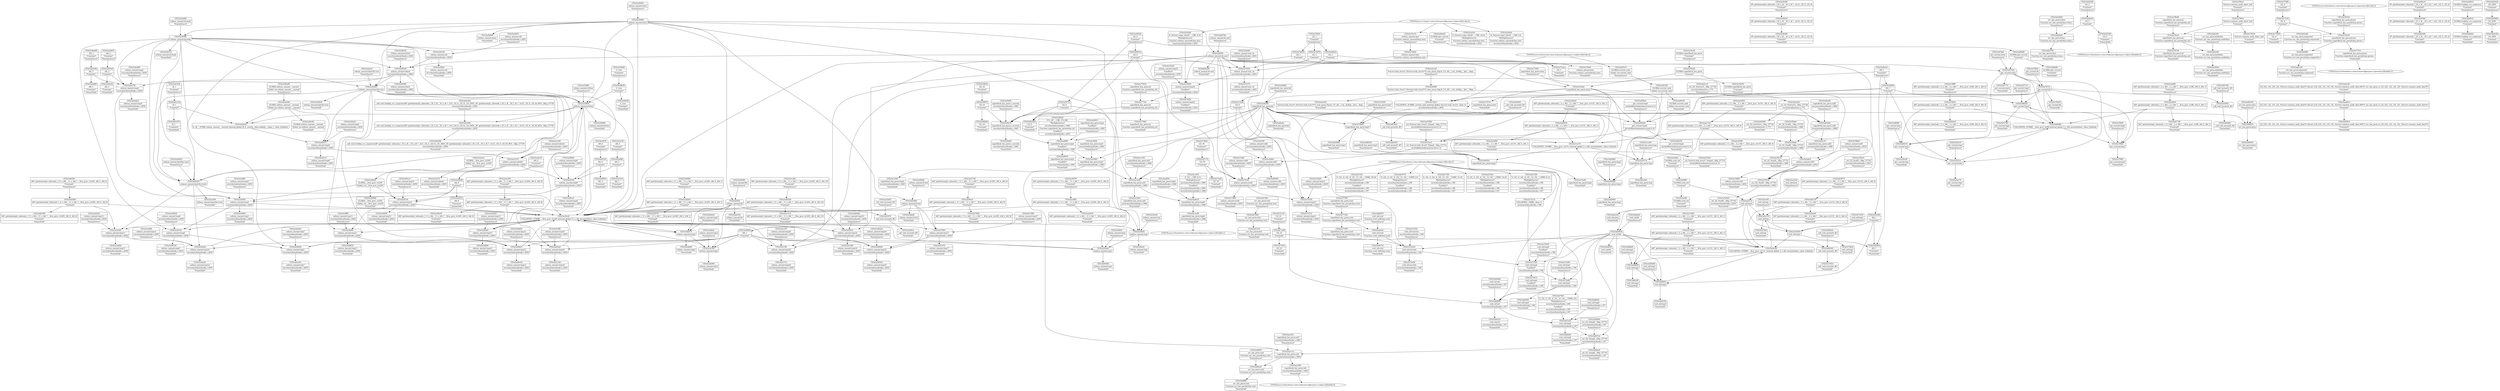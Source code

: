 digraph {
	CE0x5a59ec0 [shape=record,shape=Mrecord,label="{CE0x5a59ec0|i64*_getelementptr_inbounds_(_11_x_i64_,_11_x_i64_*___llvm_gcov_ctr205,_i64_0,_i64_9)|*Constant*}"]
	CE0x5a393b0 [shape=record,shape=Mrecord,label="{CE0x5a393b0|i8*_getelementptr_inbounds_(_45_x_i8_,_45_x_i8_*_.str12,_i32_0,_i32_0)|*Constant*|*SummSink*}"]
	CE0x5a40c00 [shape=record,shape=Mrecord,label="{CE0x5a40c00|GLOBAL:selinux_umount.__warned|Global_var:selinux_umount.__warned|*SummSink*}"]
	CE0x5a763f0 [shape=record,shape=Mrecord,label="{CE0x5a763f0|selinux_umount:tmp22|*LoadInst*|security/selinux/hooks.c,2652|*SummSink*}"]
	CE0x5a39850 [shape=record,shape=Mrecord,label="{CE0x5a39850|i1_true|*Constant*}"]
	CE0x5a4a9a0 [shape=record,shape=Mrecord,label="{CE0x5a4a9a0|selinux_umount:tmp4|security/selinux/hooks.c,2650|*SummSink*}"]
	CE0x5a5fe00 [shape=record,shape=Mrecord,label="{CE0x5a5fe00|superblock_has_perm:s_security|security/selinux/hooks.c,1865|*SummSink*}"]
	CE0x5a3ae10 [shape=record,shape=Mrecord,label="{CE0x5a3ae10|i64_0|*Constant*|*SummSource*}"]
	CE0x52d4fe0 [shape=record,shape=Mrecord,label="{CE0x52d4fe0|selinux_umount:tmp1|*SummSource*}"]
	CE0x5aa1e10 [shape=record,shape=Mrecord,label="{CE0x5aa1e10|superblock_has_perm:call|security/selinux/hooks.c,1863}"]
	CE0x5a5b480 [shape=record,shape=Mrecord,label="{CE0x5a5b480|selinux_umount:do.body|*SummSource*}"]
	CE0x5a5af80 [shape=record,shape=Mrecord,label="{CE0x5a5af80|selinux_umount:tmp5|security/selinux/hooks.c,2650|*SummSource*}"]
	CE0x5ab2640 [shape=record,shape=Mrecord,label="{CE0x5ab2640|avc_has_perm:tclass|Function::avc_has_perm&Arg::tclass::}"]
	CE0x5a462d0 [shape=record,shape=Mrecord,label="{CE0x5a462d0|i64*_getelementptr_inbounds_(_11_x_i64_,_11_x_i64_*___llvm_gcov_ctr205,_i64_0,_i64_10)|*Constant*}"]
	CE0x5a58350 [shape=record,shape=Mrecord,label="{CE0x5a58350|selinux_umount:tmp18|security/selinux/hooks.c,2650|*SummSink*}"]
	CE0x5a847e0 [shape=record,shape=Mrecord,label="{CE0x5a847e0|_ret_i32_%tmp6,_!dbg_!27716|security/selinux/hooks.c,197}"]
	CE0x5a466d0 [shape=record,shape=Mrecord,label="{CE0x5a466d0|GLOBAL:get_current|*Constant*}"]
	CE0x5a2ec10 [shape=record,shape=Mrecord,label="{CE0x5a2ec10|cred_sid:tmp}"]
	CE0x5a76c40 [shape=record,shape=Mrecord,label="{CE0x5a76c40|GLOBAL:superblock_has_perm|*Constant*|*SummSource*}"]
	CE0x5a78da0 [shape=record,shape=Mrecord,label="{CE0x5a78da0|_ret_i32_%call2,_!dbg_!27722|security/selinux/hooks.c,1866|*SummSource*}"]
	CE0x5aa96f0 [shape=record,shape=Mrecord,label="{CE0x5aa96f0|superblock_has_perm:tmp4|*LoadInst*|security/selinux/hooks.c,1865}"]
	CE0x5a56140 [shape=record,shape=Mrecord,label="{CE0x5a56140|selinux_umount:tmp6|security/selinux/hooks.c,2650|*SummSink*}"]
	CE0x5ac1050 [shape=record,shape=Mrecord,label="{CE0x5ac1050|superblock_has_perm:tmp5|security/selinux/hooks.c,1865|*SummSink*}"]
	CE0x5a5fd30 [shape=record,shape=Mrecord,label="{CE0x5a5fd30|superblock_has_perm:s_security|security/selinux/hooks.c,1865|*SummSource*}"]
	CE0x5ab31c0 [shape=record,shape=Mrecord,label="{CE0x5ab31c0|_ret_i32_%retval.0,_!dbg_!27728|security/selinux/avc.c,775|*SummSource*}"]
	CE0x5a73ef0 [shape=record,shape=Mrecord,label="{CE0x5a73ef0|selinux_umount:cred4|security/selinux/hooks.c,2650|*SummSource*}"]
	CE0x5a3d5b0 [shape=record,shape=Mrecord,label="{CE0x5a3d5b0|selinux_umount:tmp5|security/selinux/hooks.c,2650}"]
	CE0x5a20b90 [shape=record,shape=Mrecord,label="{CE0x5a20b90|selinux_umount:tmp15|security/selinux/hooks.c,2650|*SummSink*}"]
	CE0x5a40320 [shape=record,shape=Mrecord,label="{CE0x5a40320|GLOBAL:current_task|Global_var:current_task}"]
	CE0x5a3af20 [shape=record,shape=Mrecord,label="{CE0x5a3af20|i64_0|*Constant*|*SummSink*}"]
	CE0x5ab2780 [shape=record,shape=Mrecord,label="{CE0x5ab2780|avc_has_perm:tclass|Function::avc_has_perm&Arg::tclass::|*SummSink*}"]
	CE0x5a49830 [shape=record,shape=Mrecord,label="{CE0x5a49830|selinux_umount:tmp11|security/selinux/hooks.c,2650|*SummSink*}"]
	CE0x5aa9b30 [shape=record,shape=Mrecord,label="{CE0x5aa9b30|superblock_has_perm:tmp4|*LoadInst*|security/selinux/hooks.c,1865|*SummSink*}"]
	CE0x5a78bd0 [shape=record,shape=Mrecord,label="{CE0x5a78bd0|superblock_has_perm:ad|Function::superblock_has_perm&Arg::ad::|*SummSource*}"]
	CE0x5a3ea20 [shape=record,shape=Mrecord,label="{CE0x5a3ea20|selinux_umount:tmp14|security/selinux/hooks.c,2650|*SummSink*}"]
	CE0x5a93be0 [shape=record,shape=Mrecord,label="{CE0x5a93be0|get_current:tmp4|./arch/x86/include/asm/current.h,14|*SummSource*}"]
	CE0x5a385e0 [shape=record,shape=Mrecord,label="{CE0x5a385e0|selinux_umount:tobool|security/selinux/hooks.c,2650|*SummSource*}"]
	CE0x5a3b6f0 [shape=record,shape=Mrecord,label="{CE0x5a3b6f0|selinux_umount:if.then|*SummSource*}"]
	CE0x5a47880 [shape=record,shape=Mrecord,label="{CE0x5a47880|_ret_%struct.task_struct*_%tmp4,_!dbg_!27714|./arch/x86/include/asm/current.h,14|*SummSource*}"]
	CE0x5a76a40 [shape=record,shape=Mrecord,label="{CE0x5a76a40|GLOBAL:superblock_has_perm|*Constant*}"]
	CE0x5a3a690 [shape=record,shape=Mrecord,label="{CE0x5a3a690|selinux_umount:tmp2|*SummSink*}"]
	CE0x5a20ea0 [shape=record,shape=Mrecord,label="{CE0x5a20ea0|selinux_umount:tmp16|security/selinux/hooks.c,2650}"]
	CE0x5a21220 [shape=record,shape=Mrecord,label="{CE0x5a21220|selinux_umount:tmp16|security/selinux/hooks.c,2650|*SummSink*}"]
	CE0x5a75a00 [shape=record,shape=Mrecord,label="{CE0x5a75a00|superblock_has_perm:tmp2|*SummSink*}"]
	CE0x5a2b550 [shape=record,shape=Mrecord,label="{CE0x5a2b550|selinux_umount:land.lhs.true2}"]
	CE0x5a557b0 [shape=record,shape=Mrecord,label="{CE0x5a557b0|get_current:tmp3|*SummSink*}"]
	CE0x5a82800 [shape=record,shape=Mrecord,label="{CE0x5a82800|_call_void_mcount()_#3|*SummSink*}"]
	CE0x5a3b900 [shape=record,shape=Mrecord,label="{CE0x5a3b900|selinux_umount:if.then|*SummSink*}"]
	CE0x5a77b80 [shape=record,shape=Mrecord,label="{CE0x5a77b80|i32_4|*Constant*|*SummSource*}"]
	CE0x5a40230 [shape=record,shape=Mrecord,label="{CE0x5a40230|get_current:tmp4|./arch/x86/include/asm/current.h,14|*SummSink*}"]
	CE0x5a76800 [shape=record,shape=Mrecord,label="{CE0x5a76800|selinux_umount:call5|security/selinux/hooks.c,2652|*SummSource*}"]
	CE0x5ab6540 [shape=record,shape=Mrecord,label="{CE0x5ab6540|avc_has_perm:entry|*SummSink*}"]
	CE0x5a64780 [shape=record,shape=Mrecord,label="{CE0x5a64780|selinux_umount:do.end|*SummSource*}"]
	CE0x5ab29f0 [shape=record,shape=Mrecord,label="{CE0x5ab29f0|avc_has_perm:requested|Function::avc_has_perm&Arg::requested::}"]
	CE0x5a74fe0 [shape=record,shape=Mrecord,label="{CE0x5a74fe0|i32_1|*Constant*|*SummSource*}"]
	CE0x5a63460 [shape=record,shape=Mrecord,label="{CE0x5a63460|selinux_umount:if.end}"]
	CE0x5ab9140 [shape=record,shape=Mrecord,label="{CE0x5ab9140|cred_sid:tmp3|*SummSink*}"]
	CE0x5ab2520 [shape=record,shape=Mrecord,label="{CE0x5ab2520|_ret_i32_%retval.0,_!dbg_!27728|security/selinux/avc.c,775}"]
	CE0x5a61f80 [shape=record,shape=Mrecord,label="{CE0x5a61f80|i8*_getelementptr_inbounds_(_25_x_i8_,_25_x_i8_*_.str3,_i32_0,_i32_0)|*Constant*}"]
	CE0x5a98ea0 [shape=record,shape=Mrecord,label="{CE0x5a98ea0|get_current:tmp3}"]
	CE0x5a56290 [shape=record,shape=Mrecord,label="{CE0x5a56290|selinux_umount:tmp7|security/selinux/hooks.c,2650}"]
	CE0x5ab70e0 [shape=record,shape=Mrecord,label="{CE0x5ab70e0|0:_i32,_4:_i32,_8:_i32,_12:_i32,_:_CMRE_4,8_|*MultipleSource*|security/selinux/hooks.c,196|*LoadInst*|security/selinux/hooks.c,196|security/selinux/hooks.c,197}"]
	CE0x5a78ff0 [shape=record,shape=Mrecord,label="{CE0x5a78ff0|i64*_getelementptr_inbounds_(_2_x_i64_,_2_x_i64_*___llvm_gcov_ctr98,_i64_0,_i64_0)|*Constant*|*SummSource*}"]
	CE0x5a3bb60 [shape=record,shape=Mrecord,label="{CE0x5a3bb60|selinux_umount:if.end|*SummSource*}"]
	CE0x5a7b650 [shape=record,shape=Mrecord,label="{CE0x5a7b650|i32_1|*Constant*}"]
	"CONST[source:2(external),value:2(dynamic)][purpose:{subject}][SrcIdx:4]"
	CE0x5a751a0 [shape=record,shape=Mrecord,label="{CE0x5a751a0|i32_1|*Constant*|*SummSink*}"]
	CE0x5aa24c0 [shape=record,shape=Mrecord,label="{CE0x5aa24c0|cred_sid:cred|Function::cred_sid&Arg::cred::}"]
	CE0x5a3c3f0 [shape=record,shape=Mrecord,label="{CE0x5a3c3f0|selinux_umount:tmp20|security/selinux/hooks.c,2650}"]
	CE0x5a79540 [shape=record,shape=Mrecord,label="{CE0x5a79540|_ret_i32_%call5,_!dbg_!27742|security/selinux/hooks.c,2652|*SummSink*}"]
	CE0x5ab2ef0 [shape=record,shape=Mrecord,label="{CE0x5ab2ef0|avc_has_perm:auditdata|Function::avc_has_perm&Arg::auditdata::|*SummSource*}"]
	CE0x5a73b40 [shape=record,shape=Mrecord,label="{CE0x5a73b40|i32_78|*Constant*|*SummSource*}"]
	CE0x5aa17e0 [shape=record,shape=Mrecord,label="{CE0x5aa17e0|i64*_getelementptr_inbounds_(_2_x_i64_,_2_x_i64_*___llvm_gcov_ctr151,_i64_0,_i64_0)|*Constant*}"]
	CE0x5a84bd0 [shape=record,shape=Mrecord,label="{CE0x5a84bd0|i32_16|*Constant*|*SummSink*}"]
	CE0x5a83d00 [shape=record,shape=Mrecord,label="{CE0x5a83d00|superblock_has_perm:tmp3|*SummSink*}"]
	CE0x5a39580 [shape=record,shape=Mrecord,label="{CE0x5a39580|selinux_umount:do.body}"]
	CE0x5a46560 [shape=record,shape=Mrecord,label="{CE0x5a46560|selinux_umount:call3|security/selinux/hooks.c,2650|*SummSink*}"]
	CE0x5a3d620 [shape=record,shape=Mrecord,label="{CE0x5a3d620|GLOBAL:__llvm_gcov_ctr205|Global_var:__llvm_gcov_ctr205}"]
	CE0x5a54f90 [shape=record,shape=Mrecord,label="{CE0x5a54f90|i64*_getelementptr_inbounds_(_2_x_i64_,_2_x_i64_*___llvm_gcov_ctr151,_i64_0,_i64_1)|*Constant*|*SummSink*}"]
	CE0x5a78e10 [shape=record,shape=Mrecord,label="{CE0x5a78e10|_ret_i32_%call2,_!dbg_!27722|security/selinux/hooks.c,1866|*SummSink*}"]
	CE0x5a47ac0 [shape=record,shape=Mrecord,label="{CE0x5a47ac0|_ret_%struct.task_struct*_%tmp4,_!dbg_!27714|./arch/x86/include/asm/current.h,14}"]
	CE0x5ab7c00 [shape=record,shape=Mrecord,label="{CE0x5ab7c00|0:_i32,_4:_i32,_8:_i32,_12:_i32,_:_CMRE_20,24_|*MultipleSource*|security/selinux/hooks.c,196|*LoadInst*|security/selinux/hooks.c,196|security/selinux/hooks.c,197}"]
	CE0x5a77150 [shape=record,shape=Mrecord,label="{CE0x5a77150|i32_4|*Constant*}"]
	CE0x5a39790 [shape=record,shape=Mrecord,label="{CE0x5a39790|i64*_getelementptr_inbounds_(_11_x_i64_,_11_x_i64_*___llvm_gcov_ctr205,_i64_0,_i64_0)|*Constant*|*SummSource*}"]
	CE0x5a22620 [shape=record,shape=Mrecord,label="{CE0x5a22620|_call_void_mcount()_#3|*SummSource*}"]
	CE0x5a4a1f0 [shape=record,shape=Mrecord,label="{CE0x5a4a1f0|selinux_umount:tmp7|security/selinux/hooks.c,2650|*SummSink*}"]
	CE0x5a77320 [shape=record,shape=Mrecord,label="{CE0x5a77320|superblock_has_perm:cred|Function::superblock_has_perm&Arg::cred::}"]
	CE0x5a34c40 [shape=record,shape=Mrecord,label="{CE0x5a34c40|COLLAPSED:_GCMRE___llvm_gcov_ctr205_internal_global_11_x_i64_zeroinitializer:_elem_0:default:}"]
	CE0x5a74a70 [shape=record,shape=Mrecord,label="{CE0x5a74a70|selinux_umount:mnt|Function::selinux_umount&Arg::mnt::|*SummSource*}"]
	CE0x5a33170 [shape=record,shape=Mrecord,label="{CE0x5a33170|superblock_has_perm:tmp}"]
	CE0x5aa1f10 [shape=record,shape=Mrecord,label="{CE0x5aa1f10|superblock_has_perm:call|security/selinux/hooks.c,1863|*SummSource*}"]
	CE0x5a470b0 [shape=record,shape=Mrecord,label="{CE0x5a470b0|avc_has_perm:tsid|Function::avc_has_perm&Arg::tsid::}"]
	CE0x5a72d40 [shape=record,shape=Mrecord,label="{CE0x5a72d40|cred_sid:tmp5|security/selinux/hooks.c,196|*SummSource*}"]
	CE0x5a5f970 [shape=record,shape=Mrecord,label="{CE0x5a5f970|i32_16|*Constant*}"]
	CE0x5a21970 [shape=record,shape=Mrecord,label="{CE0x5a21970|selinux_umount:tobool1|security/selinux/hooks.c,2650}"]
	CE0x5a226c0 [shape=record,shape=Mrecord,label="{CE0x5a226c0|_call_void_mcount()_#3|*SummSink*}"]
	CE0x5a3ec20 [shape=record,shape=Mrecord,label="{CE0x5a3ec20|%struct.task_struct*_(%struct.task_struct**)*_asm_movq_%gs:$_1:P_,$0_,_r,im,_dirflag_,_fpsr_,_flags_|*SummSource*}"]
	CE0x5a76220 [shape=record,shape=Mrecord,label="{CE0x5a76220|selinux_umount:tmp22|*LoadInst*|security/selinux/hooks.c,2652|*SummSource*}"]
	CE0x5a4a6f0 [shape=record,shape=Mrecord,label="{CE0x5a4a6f0|i64_3|*Constant*|*SummSink*}"]
	CE0x5a403c0 [shape=record,shape=Mrecord,label="{CE0x5a403c0|GLOBAL:current_task|Global_var:current_task|*SummSource*}"]
	CE0x5a777a0 [shape=record,shape=Mrecord,label="{CE0x5a777a0|superblock_has_perm:sb|Function::superblock_has_perm&Arg::sb::}"]
	CE0x5a2fa40 [shape=record,shape=Mrecord,label="{CE0x5a2fa40|superblock_has_perm:bb|*SummSink*}"]
	CE0x5a57740 [shape=record,shape=Mrecord,label="{CE0x5a57740|i64*_getelementptr_inbounds_(_11_x_i64_,_11_x_i64_*___llvm_gcov_ctr205,_i64_0,_i64_9)|*Constant*|*SummSource*}"]
	CE0x5aade20 [shape=record,shape=Mrecord,label="{CE0x5aade20|superblock_has_perm:tmp6|security/selinux/hooks.c,1866}"]
	CE0x5a30f30 [shape=record,shape=Mrecord,label="{CE0x5a30f30|i64_1|*Constant*}"]
	CE0x5a2dc90 [shape=record,shape=Mrecord,label="{CE0x5a2dc90|i64_3|*Constant*}"]
	CE0x5a2f840 [shape=record,shape=Mrecord,label="{CE0x5a2f840|selinux_umount:tmp9|security/selinux/hooks.c,2650|*SummSource*}"]
	CE0x5a3f470 [shape=record,shape=Mrecord,label="{CE0x5a3f470|selinux_umount:call|security/selinux/hooks.c,2650|*SummSource*}"]
	CE0x5a57d70 [shape=record,shape=Mrecord,label="{CE0x5a57d70|selinux_umount:tmp17|security/selinux/hooks.c,2650|*SummSink*}"]
	CE0x5a83ff0 [shape=record,shape=Mrecord,label="{CE0x5a83ff0|GLOBAL:cred_sid|*Constant*}"]
	CE0x5a5fc30 [shape=record,shape=Mrecord,label="{CE0x5a5fc30|superblock_has_perm:s_security|security/selinux/hooks.c,1865}"]
	CE0x5a82760 [shape=record,shape=Mrecord,label="{CE0x5a82760|_call_void_mcount()_#3|*SummSource*}"]
	CE0x5a2b450 [shape=record,shape=Mrecord,label="{CE0x5a2b450|i64_1|*Constant*|*SummSink*}"]
	CE0x5a96480 [shape=record,shape=Mrecord,label="{CE0x5a96480|COLLAPSED:_GCMRE___llvm_gcov_ctr98_internal_global_2_x_i64_zeroinitializer:_elem_0:default:}"]
	CE0x5a2ec80 [shape=record,shape=Mrecord,label="{CE0x5a2ec80|COLLAPSED:_GCMRE___llvm_gcov_ctr131_internal_global_2_x_i64_zeroinitializer:_elem_0:default:}"]
	CE0x5a74d70 [shape=record,shape=Mrecord,label="{CE0x5a74d70|i32_1|*Constant*}"]
	CE0x5ab5a60 [shape=record,shape=Mrecord,label="{CE0x5ab5a60|superblock_has_perm:call2|security/selinux/hooks.c,1866}"]
	CE0x5a78530 [shape=record,shape=Mrecord,label="{CE0x5a78530|%struct.common_audit_data*_null|*Constant*|*SummSink*}"]
	CE0x5a401c0 [shape=record,shape=Mrecord,label="{CE0x5a401c0|selinux_umount:tmp10|security/selinux/hooks.c,2650|*SummSource*}"]
	CE0x5ab87a0 [shape=record,shape=Mrecord,label="{CE0x5ab87a0|i64*_getelementptr_inbounds_(_2_x_i64_,_2_x_i64_*___llvm_gcov_ctr131,_i64_0,_i64_1)|*Constant*|*SummSink*}"]
	CE0x5a55850 [shape=record,shape=Mrecord,label="{CE0x5a55850|_call_void_mcount()_#3}"]
	CE0x5a4a680 [shape=record,shape=Mrecord,label="{CE0x5a4a680|i64_3|*Constant*|*SummSource*}"]
	CE0x5a3ecb0 [shape=record,shape=Mrecord,label="{CE0x5a3ecb0|%struct.task_struct*_(%struct.task_struct**)*_asm_movq_%gs:$_1:P_,$0_,_r,im,_dirflag_,_fpsr_,_flags_|*SummSink*}"]
	CE0x5a2a340 [shape=record,shape=Mrecord,label="{CE0x5a2a340|selinux_umount:land.lhs.true2|*SummSink*}"]
	CE0x5ab5cf0 [shape=record,shape=Mrecord,label="{CE0x5ab5cf0|i32_(i32,_i32,_i16,_i32,_%struct.common_audit_data*)*_bitcast_(i32_(i32,_i32,_i16,_i32,_%struct.common_audit_data.495*)*_avc_has_perm_to_i32_(i32,_i32,_i16,_i32,_%struct.common_audit_data*)*)|*Constant*|*SummSource*}"]
	CE0x5a5adf0 [shape=record,shape=Mrecord,label="{CE0x5a5adf0|i64*_getelementptr_inbounds_(_2_x_i64_,_2_x_i64_*___llvm_gcov_ctr98,_i64_0,_i64_1)|*Constant*|*SummSource*}"]
	CE0x5aa9910 [shape=record,shape=Mrecord,label="{CE0x5aa9910|superblock_has_perm:tmp4|*LoadInst*|security/selinux/hooks.c,1865|*SummSource*}"]
	CE0x5a584c0 [shape=record,shape=Mrecord,label="{CE0x5a584c0|selinux_umount:tmp19|security/selinux/hooks.c,2650}"]
	CE0x5a40430 [shape=record,shape=Mrecord,label="{CE0x5a40430|GLOBAL:current_task|Global_var:current_task|*SummSink*}"]
	CE0x5ab2280 [shape=record,shape=Mrecord,label="{CE0x5ab2280|i16_5|*Constant*|*SummSource*}"]
	CE0x5a788a0 [shape=record,shape=Mrecord,label="{CE0x5a788a0|_ret_i32_%call2,_!dbg_!27722|security/selinux/hooks.c,1866}"]
	CE0x5a58000 [shape=record,shape=Mrecord,label="{CE0x5a58000|selinux_umount:tmp18|security/selinux/hooks.c,2650}"]
	CE0x5ac1910 [shape=record,shape=Mrecord,label="{CE0x5ac1910|8:_i32,_:_CRE_8,12_|*MultipleSource*|security/selinux/hooks.c,1865|*LoadInst*|security/selinux/hooks.c,1865|security/selinux/hooks.c,1866}"]
	CE0x5ab65b0 [shape=record,shape=Mrecord,label="{CE0x5ab65b0|cred_sid:tmp5|security/selinux/hooks.c,196|*SummSink*}"]
	CE0x5aa21c0 [shape=record,shape=Mrecord,label="{CE0x5aa21c0|cred_sid:entry}"]
	CE0x5a488e0 [shape=record,shape=Mrecord,label="{CE0x5a488e0|GLOBAL:lockdep_rcu_suspicious|*Constant*|*SummSink*}"]
	CE0x5ab5c10 [shape=record,shape=Mrecord,label="{CE0x5ab5c10|superblock_has_perm:call2|security/selinux/hooks.c,1866|*SummSink*}"]
	CE0x5a565e0 [shape=record,shape=Mrecord,label="{CE0x5a565e0|i64_2|*Constant*}"]
	CE0x5a2f320 [shape=record,shape=Mrecord,label="{CE0x5a2f320|i64_4|*Constant*}"]
	CE0x5a4a790 [shape=record,shape=Mrecord,label="{CE0x5a4a790|selinux_umount:tmp4|security/selinux/hooks.c,2650}"]
	CE0x5a75bb0 [shape=record,shape=Mrecord,label="{CE0x5a75bb0|superblock_has_perm:tmp3}"]
	CE0x5a72350 [shape=record,shape=Mrecord,label="{CE0x5a72350|cred_sid:security|security/selinux/hooks.c,196|*SummSource*}"]
	CE0x5a3d140 [shape=record,shape=Mrecord,label="{CE0x5a3d140|selinux_umount:call|security/selinux/hooks.c,2650}"]
	CE0x5a3a160 [shape=record,shape=Mrecord,label="{CE0x5a3a160|i64*_getelementptr_inbounds_(_11_x_i64_,_11_x_i64_*___llvm_gcov_ctr205,_i64_0,_i64_8)|*Constant*|*SummSource*}"]
	CE0x5ab8f50 [shape=record,shape=Mrecord,label="{CE0x5ab8f50|cred_sid:tmp3}"]
	CE0x5a3d7a0 [shape=record,shape=Mrecord,label="{CE0x5a3d7a0|selinux_umount:tmp6|security/selinux/hooks.c,2650}"]
	CE0x5a46ca0 [shape=record,shape=Mrecord,label="{CE0x5a46ca0|avc_has_perm:ssid|Function::avc_has_perm&Arg::ssid::}"]
	CE0x5a38390 [shape=record,shape=Mrecord,label="{CE0x5a38390|selinux_umount:tobool|security/selinux/hooks.c,2650|*SummSink*}"]
	CE0x5ab8040 [shape=record,shape=Mrecord,label="{CE0x5ab8040|cred_sid:tmp6|security/selinux/hooks.c,197|*SummSource*}"]
	CE0x549cbb0 [shape=record,shape=Mrecord,label="{CE0x549cbb0|i32_0|*Constant*|*SummSink*}"]
	CE0x5a75370 [shape=record,shape=Mrecord,label="{CE0x5a75370|selinux_umount:mnt_sb|security/selinux/hooks.c,2652|*SummSink*}"]
	CE0x5a20b20 [shape=record,shape=Mrecord,label="{CE0x5a20b20|selinux_umount:tmp15|security/selinux/hooks.c,2650|*SummSource*}"]
	CE0x5a40890 [shape=record,shape=Mrecord,label="{CE0x5a40890|superblock_has_perm:tmp1|*SummSink*}"]
	CE0x5a73800 [shape=record,shape=Mrecord,label="{CE0x5a73800|i64*_getelementptr_inbounds_(_2_x_i64_,_2_x_i64_*___llvm_gcov_ctr131,_i64_0,_i64_1)|*Constant*|*SummSource*}"]
	CE0x5a2f530 [shape=record,shape=Mrecord,label="{CE0x5a2f530|i64_4|*Constant*|*SummSource*}"]
	CE0x5a76000 [shape=record,shape=Mrecord,label="{CE0x5a76000|selinux_umount:tmp22|*LoadInst*|security/selinux/hooks.c,2652}"]
	CE0x5a3c570 [shape=record,shape=Mrecord,label="{CE0x5a3c570|selinux_umount:tmp20|security/selinux/hooks.c,2650|*SummSource*}"]
	CE0x5a72b10 [shape=record,shape=Mrecord,label="{CE0x5a72b10|cred_sid:tmp4|*LoadInst*|security/selinux/hooks.c,196|*SummSink*}"]
	CE0x5a46440 [shape=record,shape=Mrecord,label="{CE0x5a46440|selinux_umount:tmp19|security/selinux/hooks.c,2650|*SummSource*}"]
	CE0x5a49ac0 [shape=record,shape=Mrecord,label="{CE0x5a49ac0|selinux_umount:tmp12|security/selinux/hooks.c,2650}"]
	CE0x5ab2ad0 [shape=record,shape=Mrecord,label="{CE0x5ab2ad0|avc_has_perm:requested|Function::avc_has_perm&Arg::requested::|*SummSource*}"]
	CE0x5a21e50 [shape=record,shape=Mrecord,label="{CE0x5a21e50|i64_5|*Constant*|*SummSource*}"]
	CE0x5a41940 [shape=record,shape=Mrecord,label="{CE0x5a41940|superblock_has_perm:tmp|*SummSink*}"]
	CE0x5a20ab0 [shape=record,shape=Mrecord,label="{CE0x5a20ab0|selinux_umount:tmp15|security/selinux/hooks.c,2650}"]
	CE0x5a79230 [shape=record,shape=Mrecord,label="{CE0x5a79230|_ret_i32_%call5,_!dbg_!27742|security/selinux/hooks.c,2652}"]
	CE0x5a57940 [shape=record,shape=Mrecord,label="{CE0x5a57940|selinux_umount:tmp17|security/selinux/hooks.c,2650}"]
	CE0x5a62b00 [shape=record,shape=Mrecord,label="{CE0x5a62b00|i32_2650|*Constant*|*SummSource*}"]
	CE0x5aadf30 [shape=record,shape=Mrecord,label="{CE0x5aadf30|superblock_has_perm:tmp6|security/selinux/hooks.c,1866|*SummSource*}"]
	CE0x5a3d4b0 [shape=record,shape=Mrecord,label="{CE0x5a3d4b0|GLOBAL:__llvm_gcov_ctr205|Global_var:__llvm_gcov_ctr205|*SummSink*}"]
	CE0x5a39300 [shape=record,shape=Mrecord,label="{CE0x5a39300|i8*_getelementptr_inbounds_(_45_x_i8_,_45_x_i8_*_.str12,_i32_0,_i32_0)|*Constant*|*SummSource*}"]
	CE0x5a2b3e0 [shape=record,shape=Mrecord,label="{CE0x5a2b3e0|i64_1|*Constant*|*SummSource*}"]
	CE0x5ab66e0 [shape=record,shape=Mrecord,label="{CE0x5ab66e0|i32_1|*Constant*}"]
	CE0x5a2f740 [shape=record,shape=Mrecord,label="{CE0x5a2f740|selinux_umount:tmp9|security/selinux/hooks.c,2650}"]
	CE0x5ab9240 [shape=record,shape=Mrecord,label="{CE0x5ab9240|_call_void_mcount()_#3}"]
	CE0x5a5a6c0 [shape=record,shape=Mrecord,label="{CE0x5a5a6c0|selinux_umount:call5|security/selinux/hooks.c,2652}"]
	CE0x5a63d60 [shape=record,shape=Mrecord,label="{CE0x5a63d60|i64*_getelementptr_inbounds_(_11_x_i64_,_11_x_i64_*___llvm_gcov_ctr205,_i64_0,_i64_6)|*Constant*}"]
	CE0x5a2ea40 [shape=record,shape=Mrecord,label="{CE0x5a2ea40|i64*_getelementptr_inbounds_(_2_x_i64_,_2_x_i64_*___llvm_gcov_ctr131,_i64_0,_i64_0)|*Constant*|*SummSink*}"]
	CE0x5a82500 [shape=record,shape=Mrecord,label="{CE0x5a82500|_call_void_mcount()_#3|*SummSink*}"]
	CE0x5a3bc60 [shape=record,shape=Mrecord,label="{CE0x5a3bc60|get_current:tmp|*SummSink*}"]
	CE0x5a744d0 [shape=record,shape=Mrecord,label="{CE0x5a744d0|selinux_umount:tmp21|security/selinux/hooks.c,2650|*SummSource*}"]
	CE0x5a2b620 [shape=record,shape=Mrecord,label="{CE0x5a2b620|selinux_umount:land.lhs.true2|*SummSource*}"]
	CE0x5a41120 [shape=record,shape=Mrecord,label="{CE0x5a41120|i8_1|*Constant*}"]
	CE0x5ac1a90 [shape=record,shape=Mrecord,label="{CE0x5ac1a90|superblock_has_perm:tmp6|security/selinux/hooks.c,1866|*SummSink*}"]
	"CONST[source:0(mediator),value:2(dynamic)][purpose:{subject}][SnkIdx:0]"
	CE0x5a5dea0 [shape=record,shape=Mrecord,label="{CE0x5a5dea0|selinux_umount:tmp1}"]
	CE0x5a40640 [shape=record,shape=Mrecord,label="{CE0x5a40640|superblock_has_perm:tmp1}"]
	CE0x5a2aec0 [shape=record,shape=Mrecord,label="{CE0x5a2aec0|selinux_umount:land.lhs.true|*SummSource*}"]
	CE0x5a3fff0 [shape=record,shape=Mrecord,label="{CE0x5a3fff0|selinux_umount:tmp11|security/selinux/hooks.c,2650|*SummSource*}"]
	CE0x5a73f90 [shape=record,shape=Mrecord,label="{CE0x5a73f90|selinux_umount:cred4|security/selinux/hooks.c,2650|*SummSink*}"]
	CE0x5a34cb0 [shape=record,shape=Mrecord,label="{CE0x5a34cb0|selinux_umount:tmp|*SummSource*}"]
	CE0x5ab3040 [shape=record,shape=Mrecord,label="{CE0x5ab3040|avc_has_perm:auditdata|Function::avc_has_perm&Arg::auditdata::|*SummSink*}"]
	CE0x52d50b0 [shape=record,shape=Mrecord,label="{CE0x52d50b0|i64*_getelementptr_inbounds_(_11_x_i64_,_11_x_i64_*___llvm_gcov_ctr205,_i64_0,_i64_1)|*Constant*|*SummSource*}"]
	CE0x5ab4560 [shape=record,shape=Mrecord,label="{CE0x5ab4560|_ret_i32_%retval.0,_!dbg_!27728|security/selinux/avc.c,775|*SummSink*}"]
	CE0x5a79410 [shape=record,shape=Mrecord,label="{CE0x5a79410|_ret_i32_%call5,_!dbg_!27742|security/selinux/hooks.c,2652|*SummSource*}"]
	CE0x5a3e490 [shape=record,shape=Mrecord,label="{CE0x5a3e490|selinux_umount:tmp13|security/selinux/hooks.c,2650|*SummSink*}"]
	CE0x5a625f0 [shape=record,shape=Mrecord,label="{CE0x5a625f0|i8*_getelementptr_inbounds_(_25_x_i8_,_25_x_i8_*_.str3,_i32_0,_i32_0)|*Constant*|*SummSink*}"]
	CE0x6ef2e80 [shape=record,shape=Mrecord,label="{CE0x6ef2e80|selinux_umount:do.end|*SummSink*}"]
	CE0x5a49d00 [shape=record,shape=Mrecord,label="{CE0x5a49d00|selinux_umount:tmp12|security/selinux/hooks.c,2650|*SummSource*}"]
	CE0x5a7f990 [shape=record,shape=Mrecord,label="{CE0x5a7f990|get_current:tmp2|*SummSink*}"]
	CE0x5a3c710 [shape=record,shape=Mrecord,label="{CE0x5a3c710|selinux_umount:tmp20|security/selinux/hooks.c,2650|*SummSink*}"]
	CE0x5a72230 [shape=record,shape=Mrecord,label="{CE0x5a72230|cred_sid:security|security/selinux/hooks.c,196}"]
	CE0x5a7f920 [shape=record,shape=Mrecord,label="{CE0x5a7f920|get_current:tmp2|*SummSource*}"]
	CE0x5a768f0 [shape=record,shape=Mrecord,label="{CE0x5a768f0|selinux_umount:call5|security/selinux/hooks.c,2652|*SummSink*}"]
	CE0x5a78720 [shape=record,shape=Mrecord,label="{CE0x5a78720|superblock_has_perm:ad|Function::superblock_has_perm&Arg::ad::|*SummSink*}"]
	CE0x5a54da0 [shape=record,shape=Mrecord,label="{CE0x5a54da0|i64*_getelementptr_inbounds_(_2_x_i64_,_2_x_i64_*___llvm_gcov_ctr151,_i64_0,_i64_1)|*Constant*|*SummSource*}"]
	CE0x5a77000 [shape=record,shape=Mrecord,label="{CE0x5a77000|superblock_has_perm:entry|*SummSource*}"]
	CE0x5a5a5e0 [shape=record,shape=Mrecord,label="{CE0x5a5a5e0|8:_%struct.super_block*,_:_CRE_16,20_|*MultipleSource*|Function::selinux_umount&Arg::mnt::|security/selinux/hooks.c,2652}"]
	CE0x5ab4730 [shape=record,shape=Mrecord,label="{CE0x5ab4730|i64*_getelementptr_inbounds_(_2_x_i64_,_2_x_i64_*___llvm_gcov_ctr131,_i64_0,_i64_0)|*Constant*}"]
	CE0x5a2db90 [shape=record,shape=Mrecord,label="{CE0x5a2db90|i64_0|*Constant*}"]
	CE0x5a72420 [shape=record,shape=Mrecord,label="{CE0x5a72420|cred_sid:security|security/selinux/hooks.c,196|*SummSink*}"]
	CE0x5a5b330 [shape=record,shape=Mrecord,label="{CE0x5a5b330|get_current:tmp1|*SummSource*}"]
	CE0x5a21a00 [shape=record,shape=Mrecord,label="{CE0x5a21a00|selinux_umount:tobool1|security/selinux/hooks.c,2650|*SummSource*}"]
	CE0x5a78ac0 [shape=record,shape=Mrecord,label="{CE0x5a78ac0|superblock_has_perm:ad|Function::superblock_has_perm&Arg::ad::}"]
	CE0x5aadd10 [shape=record,shape=Mrecord,label="{CE0x5aadd10|i32_(i32,_i32,_i16,_i32,_%struct.common_audit_data*)*_bitcast_(i32_(i32,_i32,_i16,_i32,_%struct.common_audit_data.495*)*_avc_has_perm_to_i32_(i32,_i32,_i16,_i32,_%struct.common_audit_data*)*)|*Constant*}"]
	CE0x5a58220 [shape=record,shape=Mrecord,label="{CE0x5a58220|selinux_umount:tmp18|security/selinux/hooks.c,2650|*SummSource*}"]
	CE0x5a2b080 [shape=record,shape=Mrecord,label="{CE0x5a2b080|selinux_umount:bb|*SummSource*}"]
	CE0x5a59d30 [shape=record,shape=Mrecord,label="{CE0x5a59d30|i8*_getelementptr_inbounds_(_45_x_i8_,_45_x_i8_*_.str12,_i32_0,_i32_0)|*Constant*}"]
	CE0x5a55710 [shape=record,shape=Mrecord,label="{CE0x5a55710|get_current:tmp3|*SummSource*}"]
	CE0x5a3d920 [shape=record,shape=Mrecord,label="{CE0x5a3d920|selinux_umount:tmp6|security/selinux/hooks.c,2650|*SummSource*}"]
	CE0x5a74640 [shape=record,shape=Mrecord,label="{CE0x5a74640|selinux_umount:mnt|Function::selinux_umount&Arg::mnt::}"]
	CE0x5a7fb20 [shape=record,shape=Mrecord,label="{CE0x5a7fb20|i64*_getelementptr_inbounds_(_2_x_i64_,_2_x_i64_*___llvm_gcov_ctr98,_i64_0,_i64_0)|*Constant*}"]
	CE0x5a3bbd0 [shape=record,shape=Mrecord,label="{CE0x5a3bbd0|selinux_umount:if.end|*SummSink*}"]
	CE0x5a3fa10 [shape=record,shape=Mrecord,label="{CE0x5a3fa10|selinux_umount:tmp9|security/selinux/hooks.c,2650|*SummSink*}"]
	CE0x5a3e420 [shape=record,shape=Mrecord,label="{CE0x5a3e420|selinux_umount:tmp13|security/selinux/hooks.c,2650|*SummSource*}"]
	CE0x5a406b0 [shape=record,shape=Mrecord,label="{CE0x5a406b0|superblock_has_perm:tmp1|*SummSource*}"]
	CE0x5a7f8b0 [shape=record,shape=Mrecord,label="{CE0x5a7f8b0|get_current:tmp2}"]
	CE0x5a71df0 [shape=record,shape=Mrecord,label="{CE0x5a71df0|i32_22|*Constant*}"]
	CE0x5ab4ae0 [shape=record,shape=Mrecord,label="{CE0x5ab4ae0|cred_sid:bb|*SummSource*}"]
	CE0x5a5dd50 [shape=record,shape=Mrecord,label="{CE0x5a5dd50|i64*_getelementptr_inbounds_(_11_x_i64_,_11_x_i64_*___llvm_gcov_ctr205,_i64_0,_i64_1)|*Constant*}"]
	CE0x5a5a040 [shape=record,shape=Mrecord,label="{CE0x5a5a040|selinux_umount:mnt_sb|security/selinux/hooks.c,2652|*SummSource*}"]
	CE0x5ab7070 [shape=record,shape=Mrecord,label="{CE0x5ab7070|0:_i32,_4:_i32,_8:_i32,_12:_i32,_:_CMRE_0,4_|*MultipleSource*|security/selinux/hooks.c,196|*LoadInst*|security/selinux/hooks.c,196|security/selinux/hooks.c,197}"]
	CE0x5a747c0 [shape=record,shape=Mrecord,label="{CE0x5a747c0|selinux_umount:tmp21|security/selinux/hooks.c,2650|*SummSink*}"]
	CE0x5a84940 [shape=record,shape=Mrecord,label="{CE0x5a84940|_ret_i32_%tmp6,_!dbg_!27716|security/selinux/hooks.c,197|*SummSource*}"]
	CE0x5a3e8f0 [shape=record,shape=Mrecord,label="{CE0x5a3e8f0|selinux_umount:tmp14|security/selinux/hooks.c,2650|*SummSource*}"]
	CE0x5a5ef20 [shape=record,shape=Mrecord,label="{CE0x5a5ef20|GLOBAL:cred_sid|*Constant*|*SummSource*}"]
	CE0x5a40950 [shape=record,shape=Mrecord,label="{CE0x5a40950|i64*_getelementptr_inbounds_(_2_x_i64_,_2_x_i64_*___llvm_gcov_ctr151,_i64_0,_i64_1)|*Constant*}"]
	CE0x5ab6b90 [shape=record,shape=Mrecord,label="{CE0x5ab6b90|cred_sid:sid|security/selinux/hooks.c,197}"]
	CE0x5a46f50 [shape=record,shape=Mrecord,label="{CE0x5a46f50|avc_has_perm:ssid|Function::avc_has_perm&Arg::ssid::|*SummSource*}"]
	CE0x5a404f0 [shape=record,shape=Mrecord,label="{CE0x5a404f0|%struct.task_struct*_(%struct.task_struct**)*_asm_movq_%gs:$_1:P_,$0_,_r,im,_dirflag_,_fpsr_,_flags_}"]
	CE0x5ab94a0 [shape=record,shape=Mrecord,label="{CE0x5ab94a0|_call_void_mcount()_#3|*SummSource*}"]
	CE0x5a5b2c0 [shape=record,shape=Mrecord,label="{CE0x5a5b2c0|get_current:tmp1}"]
	CE0x5a977d0 [shape=record,shape=Mrecord,label="{CE0x5a977d0|i64*_getelementptr_inbounds_(_2_x_i64_,_2_x_i64_*___llvm_gcov_ctr98,_i64_0,_i64_1)|*Constant*|*SummSink*}"]
	CE0x5ab4d50 [shape=record,shape=Mrecord,label="{CE0x5ab4d50|cred_sid:bb|*SummSink*}"]
	CE0x5a40d70 [shape=record,shape=Mrecord,label="{CE0x5a40d70|selinux_umount:tmp8|security/selinux/hooks.c,2650}"]
	CE0x5a78250 [shape=record,shape=Mrecord,label="{CE0x5a78250|superblock_has_perm:perms|Function::superblock_has_perm&Arg::perms::}"]
	CE0x5ab5ad0 [shape=record,shape=Mrecord,label="{CE0x5ab5ad0|superblock_has_perm:call2|security/selinux/hooks.c,1866|*SummSource*}"]
	CE0x5a72a60 [shape=record,shape=Mrecord,label="{CE0x5a72a60|cred_sid:tmp5|security/selinux/hooks.c,196}"]
	CE0x5a62960 [shape=record,shape=Mrecord,label="{CE0x5a62960|i32_2650|*Constant*}"]
	CE0x5a32f90 [shape=record,shape=Mrecord,label="{CE0x5a32f90|i64*_getelementptr_inbounds_(_2_x_i64_,_2_x_i64_*___llvm_gcov_ctr151,_i64_0,_i64_0)|*Constant*|*SummSink*}"]
	CE0x5a4a0c0 [shape=record,shape=Mrecord,label="{CE0x5a4a0c0|selinux_umount:tmp7|security/selinux/hooks.c,2650|*SummSource*}"]
	CE0x5ab26b0 [shape=record,shape=Mrecord,label="{CE0x5ab26b0|avc_has_perm:tclass|Function::avc_has_perm&Arg::tclass::|*SummSource*}"]
	CE0x5a3bf50 [shape=record,shape=Mrecord,label="{CE0x5a3bf50|selinux_umount:do.end}"]
	CE0x5ac0f20 [shape=record,shape=Mrecord,label="{CE0x5ac0f20|superblock_has_perm:tmp5|security/selinux/hooks.c,1865|*SummSource*}"]
	CE0x5a2ab50 [shape=record,shape=Mrecord,label="{CE0x5a2ab50|i64*_getelementptr_inbounds_(_11_x_i64_,_11_x_i64_*___llvm_gcov_ctr205,_i64_0,_i64_0)|*Constant*|*SummSink*}"]
	CE0x5a3c260 [shape=record,shape=Mrecord,label="{CE0x5a3c260|i64*_getelementptr_inbounds_(_11_x_i64_,_11_x_i64_*___llvm_gcov_ctr205,_i64_0,_i64_10)|*Constant*|*SummSource*}"]
	CE0x5a4a890 [shape=record,shape=Mrecord,label="{CE0x5a4a890|selinux_umount:tmp4|security/selinux/hooks.c,2650|*SummSource*}"]
	CE0x5a78320 [shape=record,shape=Mrecord,label="{CE0x5a78320|superblock_has_perm:perms|Function::superblock_has_perm&Arg::perms::|*SummSource*}"]
	CE0x5a96030 [shape=record,shape=Mrecord,label="{CE0x5a96030|superblock_has_perm:tmp2|*SummSource*}"]
	CE0x5a41430 [shape=record,shape=Mrecord,label="{CE0x5a41430|i8_1|*Constant*|*SummSource*}"]
	CE0x5a74350 [shape=record,shape=Mrecord,label="{CE0x5a74350|selinux_umount:tmp21|security/selinux/hooks.c,2650}"]
	CE0x5a3cbb0 [shape=record,shape=Mrecord,label="{CE0x5a3cbb0|selinux_umount:call3|security/selinux/hooks.c,2650}"]
	CE0x5a3b990 [shape=record,shape=Mrecord,label="{CE0x5a3b990|selinux_umount:entry|*SummSink*}"]
	CE0x5a30fd0 [shape=record,shape=Mrecord,label="{CE0x5a30fd0|selinux_umount:if.then}"]
	CE0x5a2a080 [shape=record,shape=Mrecord,label="{CE0x5a2a080|i64_5|*Constant*}"]
	CE0x5a38500 [shape=record,shape=Mrecord,label="{CE0x5a38500|selinux_umount:tobool|security/selinux/hooks.c,2650}"]
	CE0x5a84aa0 [shape=record,shape=Mrecord,label="{CE0x5a84aa0|_ret_i32_%tmp6,_!dbg_!27716|security/selinux/hooks.c,197|*SummSink*}"]
	"CONST[source:0(mediator),value:0(static)][purpose:{operation}][SrcIdx:3]"
	CE0x5a3c310 [shape=record,shape=Mrecord,label="{CE0x5a3c310|i64*_getelementptr_inbounds_(_11_x_i64_,_11_x_i64_*___llvm_gcov_ctr205,_i64_0,_i64_10)|*Constant*|*SummSink*}"]
	CE0x5a64390 [shape=record,shape=Mrecord,label="{CE0x5a64390|i64*_getelementptr_inbounds_(_11_x_i64_,_11_x_i64_*___llvm_gcov_ctr205,_i64_0,_i64_6)|*Constant*|*SummSink*}"]
	CE0x5a2ecf0 [shape=record,shape=Mrecord,label="{CE0x5a2ecf0|cred_sid:tmp|*SummSource*}"]
	CE0x5ac14d0 [shape=record,shape=Mrecord,label="{CE0x5ac14d0|superblock_has_perm:sid1|security/selinux/hooks.c,1866}"]
	CE0x5a485c0 [shape=record,shape=Mrecord,label="{CE0x5a485c0|GLOBAL:lockdep_rcu_suspicious|*Constant*}"]
	CE0x5a473e0 [shape=record,shape=Mrecord,label="{CE0x5a473e0|avc_has_perm:tsid|Function::avc_has_perm&Arg::tsid::|*SummSink*}"]
	CE0x5a5f710 [shape=record,shape=Mrecord,label="{CE0x5a5f710|i32_0|*Constant*}"]
	CE0x5a2f1b0 [shape=record,shape=Mrecord,label="{CE0x5a2f1b0|selinux_umount:tmp10|security/selinux/hooks.c,2650}"]
	CE0x5aa1fb0 [shape=record,shape=Mrecord,label="{CE0x5aa1fb0|superblock_has_perm:call|security/selinux/hooks.c,1863|*SummSink*}"]
	CE0x5a784c0 [shape=record,shape=Mrecord,label="{CE0x5a784c0|%struct.common_audit_data*_null|*Constant*|*SummSource*}"]
	CE0x5a46b80 [shape=record,shape=Mrecord,label="{CE0x5a46b80|GLOBAL:get_current|*Constant*|*SummSink*}"]
	CE0x5a73350 [shape=record,shape=Mrecord,label="{CE0x5a73350|cred_sid:tmp1|*SummSource*}"]
	CE0x5a734d0 [shape=record,shape=Mrecord,label="{CE0x5a734d0|i64*_getelementptr_inbounds_(_2_x_i64_,_2_x_i64_*___llvm_gcov_ctr131,_i64_0,_i64_1)|*Constant*}"]
	CE0x5a35940 [shape=record,shape=Mrecord,label="{CE0x5a35940|selinux_umount:entry}"]
	CE0x5a21b70 [shape=record,shape=Mrecord,label="{CE0x5a21b70|selinux_umount:tobool1|security/selinux/hooks.c,2650|*SummSink*}"]
	CE0x5a30ec0 [shape=record,shape=Mrecord,label="{CE0x5a30ec0|selinux_umount:tmp|*SummSink*}"]
	CE0x549c9c0 [shape=record,shape=Mrecord,label="{CE0x549c9c0|i32_0|*Constant*}"]
	CE0x5aa1850 [shape=record,shape=Mrecord,label="{CE0x5aa1850|i64*_getelementptr_inbounds_(_2_x_i64_,_2_x_i64_*___llvm_gcov_ctr151,_i64_0,_i64_0)|*Constant*|*SummSource*}"]
	CE0x5a39b80 [shape=record,shape=Mrecord,label="{CE0x5a39b80|i1_true|*Constant*|*SummSource*}"]
	CE0x5ac0db0 [shape=record,shape=Mrecord,label="{CE0x5ac0db0|superblock_has_perm:tmp5|security/selinux/hooks.c,1865}"]
	CE0x5a72930 [shape=record,shape=Mrecord,label="{CE0x5a72930|cred_sid:tmp4|*LoadInst*|security/selinux/hooks.c,196|*SummSource*}"]
	CE0x5a645b0 [shape=record,shape=Mrecord,label="{CE0x5a645b0|selinux_umount:tmp1|*SummSink*}"]
	CE0x5a3a760 [shape=record,shape=Mrecord,label="{CE0x5a3a760|selinux_umount:tmp3}"]
	CE0x5a773f0 [shape=record,shape=Mrecord,label="{CE0x5a773f0|superblock_has_perm:cred|Function::superblock_has_perm&Arg::cred::|*SummSource*}"]
	CE0x5a736e0 [shape=record,shape=Mrecord,label="{CE0x5a736e0|cred_sid:tmp1|*SummSink*}"]
	CE0x5a62340 [shape=record,shape=Mrecord,label="{CE0x5a62340|_call_void_lockdep_rcu_suspicious(i8*_getelementptr_inbounds_(_25_x_i8_,_25_x_i8_*_.str3,_i32_0,_i32_0),_i32_2650,_i8*_getelementptr_inbounds_(_45_x_i8_,_45_x_i8_*_.str12,_i32_0,_i32_0))_#10,_!dbg_!27729|security/selinux/hooks.c,2650}"]
	CE0x5a75550 [shape=record,shape=Mrecord,label="{CE0x5a75550|selinux_umount:mnt_sb|security/selinux/hooks.c,2652}"]
	CE0x5a58a40 [shape=record,shape=Mrecord,label="{CE0x5a58a40|272:_i8*,_:_CRE_272,280_|*MultipleSource*|security/selinux/hooks.c,1865|Function::superblock_has_perm&Arg::sb::|*LoadInst*|security/selinux/hooks.c,2652}"]
	CE0x5a77810 [shape=record,shape=Mrecord,label="{CE0x5a77810|superblock_has_perm:sb|Function::superblock_has_perm&Arg::sb::|*SummSource*}"]
	CE0x5ab8b60 [shape=record,shape=Mrecord,label="{CE0x5ab8b60|cred_sid:tmp2}"]
	CE0x5a382d0 [shape=record,shape=Mrecord,label="{CE0x5a382d0|i32_0|*Constant*|*SummSource*}"]
	CE0x5a5a4b0 [shape=record,shape=Mrecord,label="{CE0x5a5a4b0|8:_%struct.super_block*,_:_CRE_8,16_|*MultipleSource*|Function::selinux_umount&Arg::mnt::|security/selinux/hooks.c,2652}"]
	CE0x5aa22a0 [shape=record,shape=Mrecord,label="{CE0x5aa22a0|cred_sid:entry|*SummSource*}"]
	CE0x5ab5f10 [shape=record,shape=Mrecord,label="{CE0x5ab5f10|i32_(i32,_i32,_i16,_i32,_%struct.common_audit_data*)*_bitcast_(i32_(i32,_i32,_i16,_i32,_%struct.common_audit_data.495*)*_avc_has_perm_to_i32_(i32,_i32,_i16,_i32,_%struct.common_audit_data*)*)|*Constant*|*SummSink*}"]
	CE0x5a46a50 [shape=record,shape=Mrecord,label="{CE0x5a46a50|GLOBAL:get_current|*Constant*|*SummSource*}"]
	CE0x5a55440 [shape=record,shape=Mrecord,label="{CE0x5a55440|i64_1|*Constant*}"]
	CE0x5ab7790 [shape=record,shape=Mrecord,label="{CE0x5ab7790|0:_i32,_4:_i32,_8:_i32,_12:_i32,_:_CMRE_12,16_|*MultipleSource*|security/selinux/hooks.c,196|*LoadInst*|security/selinux/hooks.c,196|security/selinux/hooks.c,197}"]
	CE0x5ac18a0 [shape=record,shape=Mrecord,label="{CE0x5ac18a0|superblock_has_perm:sid1|security/selinux/hooks.c,1866|*SummSink*}"]
	CE0x5a3e3b0 [shape=record,shape=Mrecord,label="{CE0x5a3e3b0|selinux_umount:tmp13|security/selinux/hooks.c,2650}"]
	CE0x5a95fc0 [shape=record,shape=Mrecord,label="{CE0x5a95fc0|superblock_has_perm:tmp2}"]
	CE0x5a76d70 [shape=record,shape=Mrecord,label="{CE0x5a76d70|GLOBAL:superblock_has_perm|*Constant*|*SummSink*}"]
	CE0x5a84670 [shape=record,shape=Mrecord,label="{CE0x5a84670|cred_sid:cred|Function::cred_sid&Arg::cred::|*SummSource*}"]
	CE0x5a4a360 [shape=record,shape=Mrecord,label="{CE0x5a4a360|GLOBAL:selinux_umount.__warned|Global_var:selinux_umount.__warned}"]
	CE0x5a2af80 [shape=record,shape=Mrecord,label="{CE0x5a2af80|i64*_getelementptr_inbounds_(_11_x_i64_,_11_x_i64_*___llvm_gcov_ctr205,_i64_0,_i64_0)|*Constant*}"]
	CE0x5a964f0 [shape=record,shape=Mrecord,label="{CE0x5a964f0|get_current:tmp|*SummSource*}"]
	CE0x5a3c380 [shape=record,shape=Mrecord,label="{CE0x5a3c380|selinux_umount:tmp19|security/selinux/hooks.c,2650|*SummSink*}"]
	CE0x5a2f640 [shape=record,shape=Mrecord,label="{CE0x5a2f640|i64_4|*Constant*|*SummSink*}"]
	CE0x5a3e6a0 [shape=record,shape=Mrecord,label="{CE0x5a3e6a0|selinux_umount:tmp14|security/selinux/hooks.c,2650}"]
	CE0x5a46ff0 [shape=record,shape=Mrecord,label="{CE0x5a46ff0|avc_has_perm:ssid|Function::avc_has_perm&Arg::ssid::|*SummSink*}"]
	CE0x5a77070 [shape=record,shape=Mrecord,label="{CE0x5a77070|superblock_has_perm:entry|*SummSink*}"]
	CE0x5a719e0 [shape=record,shape=Mrecord,label="{CE0x5a719e0|i32_0|*Constant*}"]
	CE0x5a62460 [shape=record,shape=Mrecord,label="{CE0x5a62460|_call_void_lockdep_rcu_suspicious(i8*_getelementptr_inbounds_(_25_x_i8_,_25_x_i8_*_.str3,_i32_0,_i32_0),_i32_2650,_i8*_getelementptr_inbounds_(_45_x_i8_,_45_x_i8_*_.str12,_i32_0,_i32_0))_#10,_!dbg_!27729|security/selinux/hooks.c,2650|*SummSink*}"]
	CE0x5a3d690 [shape=record,shape=Mrecord,label="{CE0x5a3d690|selinux_umount:tmp5|security/selinux/hooks.c,2650|*SummSink*}"]
	CE0x5a29ea0 [shape=record,shape=Mrecord,label="{CE0x5a29ea0|selinux_umount:tmp8|security/selinux/hooks.c,2650|*SummSource*}"]
	CE0x5a77d30 [shape=record,shape=Mrecord,label="{CE0x5a77d30|i32_4|*Constant*|*SummSink*}"]
	CE0x5a82400 [shape=record,shape=Mrecord,label="{CE0x5a82400|_call_void_mcount()_#3|*SummSource*}"]
	CE0x5a5a440 [shape=record,shape=Mrecord,label="{CE0x5a5a440|8:_%struct.super_block*,_:_CRE_0,8_|*MultipleSource*|Function::selinux_umount&Arg::mnt::|security/selinux/hooks.c,2652}"]
	CE0x5a39e20 [shape=record,shape=Mrecord,label="{CE0x5a39e20|i64*_getelementptr_inbounds_(_11_x_i64_,_11_x_i64_*___llvm_gcov_ctr205,_i64_0,_i64_8)|*Constant*|*SummSink*}"]
	CE0x5a828a0 [shape=record,shape=Mrecord,label="{CE0x5a828a0|get_current:tmp4|./arch/x86/include/asm/current.h,14}"]
	CE0x5a47560 [shape=record,shape=Mrecord,label="{CE0x5a47560|get_current:entry}"]
	CE0x5a73ca0 [shape=record,shape=Mrecord,label="{CE0x5a73ca0|selinux_umount:cred4|security/selinux/hooks.c,2650}"]
	CE0x5a721c0 [shape=record,shape=Mrecord,label="{CE0x5a721c0|COLLAPSED:_CMRE:_elem_0::|security/selinux/hooks.c,196}"]
	CE0x5a48a10 [shape=record,shape=Mrecord,label="{CE0x5a48a10|i8*_getelementptr_inbounds_(_25_x_i8_,_25_x_i8_*_.str3,_i32_0,_i32_0)|*Constant*|*SummSource*}"]
	CE0x5a3fd50 [shape=record,shape=Mrecord,label="{CE0x5a3fd50|selinux_umount:tmp10|security/selinux/hooks.c,2650|*SummSink*}"]
	CE0x5a3cf50 [shape=record,shape=Mrecord,label="{CE0x5a3cf50|selinux_umount:call3|security/selinux/hooks.c,2650|*SummSource*}"]
	CE0x5a84510 [shape=record,shape=Mrecord,label="{CE0x5a84510|get_current:tmp}"]
	CE0x5a40ad0 [shape=record,shape=Mrecord,label="{CE0x5a40ad0|GLOBAL:selinux_umount.__warned|Global_var:selinux_umount.__warned|*SummSource*}"]
	CE0x5a76ee0 [shape=record,shape=Mrecord,label="{CE0x5a76ee0|superblock_has_perm:entry}"]
	CE0x5a49e30 [shape=record,shape=Mrecord,label="{CE0x5a49e30|selinux_umount:tmp12|security/selinux/hooks.c,2650|*SummSink*}"]
	CE0x5a71fe0 [shape=record,shape=Mrecord,label="{CE0x5a71fe0|i32_22|*Constant*|*SummSink*}"]
	CE0x5a5ac70 [shape=record,shape=Mrecord,label="{CE0x5a5ac70|get_current:tmp1|*SummSink*}"]
	CE0x5ab48e0 [shape=record,shape=Mrecord,label="{CE0x5ab48e0|cred_sid:bb}"]
	CE0x5a3d3b0 [shape=record,shape=Mrecord,label="{CE0x5a3d3b0|selinux_umount:entry|*SummSource*}"]
	CE0x5a75d30 [shape=record,shape=Mrecord,label="{CE0x5a75d30|superblock_has_perm:tmp3|*SummSource*}"]
	"CONST[source:0(mediator),value:2(dynamic)][purpose:{object}][SnkIdx:1]"
	CE0x5a3b2b0 [shape=record,shape=Mrecord,label="{CE0x5a3b2b0|selinux_umount:land.lhs.true}"]
	CE0x5a3b570 [shape=record,shape=Mrecord,label="{CE0x5a3b570|i64*_getelementptr_inbounds_(_11_x_i64_,_11_x_i64_*___llvm_gcov_ctr205,_i64_0,_i64_1)|*Constant*|*SummSink*}"]
	CE0x5ab2c40 [shape=record,shape=Mrecord,label="{CE0x5ab2c40|avc_has_perm:requested|Function::avc_has_perm&Arg::requested::|*SummSink*}"]
	CE0x5a48810 [shape=record,shape=Mrecord,label="{CE0x5a48810|GLOBAL:lockdep_rcu_suspicious|*Constant*|*SummSource*}"]
	CE0x5a84710 [shape=record,shape=Mrecord,label="{CE0x5a84710|cred_sid:cred|Function::cred_sid&Arg::cred::|*SummSink*}"]
	CE0x5a21ec0 [shape=record,shape=Mrecord,label="{CE0x5a21ec0|i64_5|*Constant*|*SummSink*}"]
	CE0x5a799e0 [shape=record,shape=Mrecord,label="{CE0x5a799e0|get_current:bb|*SummSource*}"]
	CE0x5a77500 [shape=record,shape=Mrecord,label="{CE0x5a77500|superblock_has_perm:cred|Function::superblock_has_perm&Arg::cred::|*SummSink*}"]
	CE0x5a79b50 [shape=record,shape=Mrecord,label="{CE0x5a79b50|get_current:bb|*SummSink*}"]
	CE0x5a35b40 [shape=record,shape=Mrecord,label="{CE0x5a35b40|selinux_umount:land.lhs.true|*SummSink*}"]
	CE0x52d2070 [shape=record,shape=Mrecord,label="{CE0x52d2070|selinux_umount:tmp2}"]
	CE0x5a47770 [shape=record,shape=Mrecord,label="{CE0x5a47770|get_current:entry|*SummSink*}"]
	CE0x5ac1330 [shape=record,shape=Mrecord,label="{CE0x5ac1330|superblock_has_perm:sid1|security/selinux/hooks.c,1866|*SummSource*}"]
	CE0x5a2d930 [shape=record,shape=Mrecord,label="{CE0x5a2d930|i64_2|*Constant*|*SummSource*}"]
	CE0x5a3a960 [shape=record,shape=Mrecord,label="{CE0x5a3a960|selinux_umount:tmp3|*SummSink*}"]
	CE0x6ef2f20 [shape=record,shape=Mrecord,label="{CE0x6ef2f20|selinux_umount:bb}"]
	CE0x5a640f0 [shape=record,shape=Mrecord,label="{CE0x5a640f0|i64*_getelementptr_inbounds_(_11_x_i64_,_11_x_i64_*___llvm_gcov_ctr205,_i64_0,_i64_6)|*Constant*|*SummSource*}"]
	CE0x5a3b890 [shape=record,shape=Mrecord,label="{CE0x5a3b890|i64_1|*Constant*}"]
	CE0x5a3a0f0 [shape=record,shape=Mrecord,label="{CE0x5a3a0f0|i64*_getelementptr_inbounds_(_11_x_i64_,_11_x_i64_*___llvm_gcov_ctr205,_i64_0,_i64_8)|*Constant*}"]
	CE0x5ab8c40 [shape=record,shape=Mrecord,label="{CE0x5ab8c40|cred_sid:tmp2|*SummSink*}"]
	CE0x5a2a210 [shape=record,shape=Mrecord,label="{CE0x5a2a210|selinux_umount:tmp8|security/selinux/hooks.c,2650|*SummSink*}"]
	CE0x52d20e0 [shape=record,shape=Mrecord,label="{CE0x52d20e0|selinux_umount:tmp2|*SummSource*}"]
	CE0x5a3f4e0 [shape=record,shape=Mrecord,label="{CE0x5a3f4e0|selinux_umount:call|security/selinux/hooks.c,2650|*SummSink*}"]
	CE0x5a71920 [shape=record,shape=Mrecord,label="{CE0x5a71920|_call_void_mcount()_#3|*SummSink*}"]
	CE0x5aa23e0 [shape=record,shape=Mrecord,label="{CE0x5aa23e0|cred_sid:entry|*SummSink*}"]
	CE0x5a34bd0 [shape=record,shape=Mrecord,label="{CE0x5a34bd0|selinux_umount:tmp}"]
	CE0x5a7a170 [shape=record,shape=Mrecord,label="{CE0x5a7a170|COLLAPSED:_GCMRE___llvm_gcov_ctr151_internal_global_2_x_i64_zeroinitializer:_elem_0:default:}"]
	CE0x5ab6020 [shape=record,shape=Mrecord,label="{CE0x5ab6020|avc_has_perm:entry}"]
	CE0x5a779d0 [shape=record,shape=Mrecord,label="{CE0x5a779d0|superblock_has_perm:sb|Function::superblock_has_perm&Arg::sb::|*SummSink*}"]
	CE0x5a3fe80 [shape=record,shape=Mrecord,label="{CE0x5a3fe80|selinux_umount:tmp11|security/selinux/hooks.c,2650}"]
	CE0x5a2b140 [shape=record,shape=Mrecord,label="{CE0x5a2b140|selinux_umount:bb|*SummSink*}"]
	CE0x5a39cb0 [shape=record,shape=Mrecord,label="{CE0x5a39cb0|i1_true|*Constant*|*SummSink*}"]
	CE0x5a5b880 [shape=record,shape=Mrecord,label="{CE0x5a5b880|superblock_has_perm:bb|*SummSource*}"]
	CE0x5a476a0 [shape=record,shape=Mrecord,label="{CE0x5a476a0|get_current:entry|*SummSource*}"]
	CE0x5a62c90 [shape=record,shape=Mrecord,label="{CE0x5a62c90|i32_2650|*Constant*|*SummSink*}"]
	CE0x5a83dc0 [shape=record,shape=Mrecord,label="{CE0x5a83dc0|_call_void_mcount()_#3}"]
	"CONST[source:0(mediator),value:2(dynamic)][purpose:{object}][SnkIdx:2]"
	CE0x5a5fb50 [shape=record,shape=Mrecord,label="{CE0x5a5fb50|i32_16|*Constant*|*SummSource*}"]
	CE0x5a77f10 [shape=record,shape=Mrecord,label="{CE0x5a77f10|superblock_has_perm:perms|Function::superblock_has_perm&Arg::perms::|*SummSink*}"]
	CE0x5a3b1c0 [shape=record,shape=Mrecord,label="{CE0x5a3b1c0|selinux_umount:do.body|*SummSink*}"]
	CE0x5a73a20 [shape=record,shape=Mrecord,label="{CE0x5a73a20|i32_78|*Constant*|*SummSink*}"]
	CE0x5a578d0 [shape=record,shape=Mrecord,label="{CE0x5a578d0|i64*_getelementptr_inbounds_(_11_x_i64_,_11_x_i64_*___llvm_gcov_ctr205,_i64_0,_i64_9)|*Constant*|*SummSink*}"]
	CE0x5a844a0 [shape=record,shape=Mrecord,label="{CE0x5a844a0|i64*_getelementptr_inbounds_(_2_x_i64_,_2_x_i64_*___llvm_gcov_ctr98,_i64_0,_i64_0)|*Constant*|*SummSink*}"]
	CE0x5a41d70 [shape=record,shape=Mrecord,label="{CE0x5a41d70|i8_1|*Constant*|*SummSink*}"]
	CE0x5ab6d80 [shape=record,shape=Mrecord,label="{CE0x5ab6d80|cred_sid:sid|security/selinux/hooks.c,197|*SummSource*}"]
	CE0x5a74ba0 [shape=record,shape=Mrecord,label="{CE0x5a74ba0|selinux_umount:mnt|Function::selinux_umount&Arg::mnt::|*SummSink*}"]
	CE0x5a57d00 [shape=record,shape=Mrecord,label="{CE0x5a57d00|selinux_umount:tmp17|security/selinux/hooks.c,2650|*SummSource*}"]
	CE0x5ab8bd0 [shape=record,shape=Mrecord,label="{CE0x5ab8bd0|cred_sid:tmp2|*SummSource*}"]
	CE0x5a22470 [shape=record,shape=Mrecord,label="{CE0x5a22470|_call_void_mcount()_#3}"]
	CE0x5a47c70 [shape=record,shape=Mrecord,label="{CE0x5a47c70|i32_78|*Constant*}"]
	CE0x5a553b0 [shape=record,shape=Mrecord,label="{CE0x5a553b0|cred_sid:tmp|*SummSink*}"]
	"CONST[source:0(mediator),value:2(dynamic)][purpose:{subject}][SrcIdx:5]"
	CE0x5a73d10 [shape=record,shape=Mrecord,label="{CE0x5a73d10|COLLAPSED:_GCMRE_current_task_external_global_%struct.task_struct*:_elem_0::|security/selinux/hooks.c,2650}"]
	CE0x5ab79e0 [shape=record,shape=Mrecord,label="{CE0x5ab79e0|0:_i32,_4:_i32,_8:_i32,_12:_i32,_:_CMRE_16,20_|*MultipleSource*|security/selinux/hooks.c,196|*LoadInst*|security/selinux/hooks.c,196|security/selinux/hooks.c,197}"]
	"CONST[source:0(mediator),value:0(static)][purpose:{operation}][SnkIdx:3]"
	CE0x5a623b0 [shape=record,shape=Mrecord,label="{CE0x5a623b0|_call_void_lockdep_rcu_suspicious(i8*_getelementptr_inbounds_(_25_x_i8_,_25_x_i8_*_.str3,_i32_0,_i32_0),_i32_2650,_i8*_getelementptr_inbounds_(_45_x_i8_,_45_x_i8_*_.str12,_i32_0,_i32_0))_#10,_!dbg_!27729|security/selinux/hooks.c,2650|*SummSource*}"]
	CE0x5a29ce0 [shape=record,shape=Mrecord,label="{CE0x5a29ce0|0:_i8,_:_GCMR_selinux_umount.__warned_internal_global_i8_0,_section_.data.unlikely_,_align_1:_elem_0:default:}"]
	CE0x5a727b0 [shape=record,shape=Mrecord,label="{CE0x5a727b0|cred_sid:tmp4|*LoadInst*|security/selinux/hooks.c,196}"]
	CE0x5ab90d0 [shape=record,shape=Mrecord,label="{CE0x5ab90d0|cred_sid:tmp3|*SummSource*}"]
	CE0x5a47de0 [shape=record,shape=Mrecord,label="{CE0x5a47de0|_ret_%struct.task_struct*_%tmp4,_!dbg_!27714|./arch/x86/include/asm/current.h,14|*SummSink*}"]
	CE0x5ab20e0 [shape=record,shape=Mrecord,label="{CE0x5ab20e0|i16_5|*Constant*}"]
	CE0x5ab8260 [shape=record,shape=Mrecord,label="{CE0x5ab8260|cred_sid:tmp6|security/selinux/hooks.c,197|*SummSink*}"]
	CE0x5a780c0 [shape=record,shape=Mrecord,label="{CE0x5a780c0|%struct.common_audit_data*_null|*Constant*}"]
	CE0x5ab23b0 [shape=record,shape=Mrecord,label="{CE0x5ab23b0|i16_5|*Constant*|*SummSink*}"]
	CE0x5a554b0 [shape=record,shape=Mrecord,label="{CE0x5a554b0|cred_sid:tmp1}"]
	CE0x5a5a850 [shape=record,shape=Mrecord,label="{CE0x5a5a850|i64*_getelementptr_inbounds_(_2_x_i64_,_2_x_i64_*___llvm_gcov_ctr98,_i64_0,_i64_1)|*Constant*}"]
	CE0x5ab7200 [shape=record,shape=Mrecord,label="{CE0x5ab7200|0:_i32,_4:_i32,_8:_i32,_12:_i32,_:_CMRE_8,12_|*MultipleSource*|security/selinux/hooks.c,196|*LoadInst*|security/selinux/hooks.c,196|security/selinux/hooks.c,197}"]
	CE0x5a2da40 [shape=record,shape=Mrecord,label="{CE0x5a2da40|i64_2|*Constant*|*SummSink*}"]
	"CONST[source:1(input),value:2(dynamic)][purpose:{object}][SrcIdx:2]"
	CE0x5ab7e20 [shape=record,shape=Mrecord,label="{CE0x5ab7e20|cred_sid:tmp6|security/selinux/hooks.c,197}"]
	CE0x5a210f0 [shape=record,shape=Mrecord,label="{CE0x5a210f0|selinux_umount:tmp16|security/selinux/hooks.c,2650|*SummSource*}"]
	CE0x5a5b590 [shape=record,shape=Mrecord,label="{CE0x5a5b590|superblock_has_perm:bb}"]
	CE0x5ab2e80 [shape=record,shape=Mrecord,label="{CE0x5ab2e80|avc_has_perm:auditdata|Function::avc_has_perm&Arg::auditdata::}"]
	CE0x5ab6190 [shape=record,shape=Mrecord,label="{CE0x5ab6190|avc_has_perm:entry|*SummSource*}"]
	CE0x5a7a100 [shape=record,shape=Mrecord,label="{CE0x5a7a100|superblock_has_perm:tmp|*SummSource*}"]
	CE0x5ab6c20 [shape=record,shape=Mrecord,label="{CE0x5ab6c20|cred_sid:sid|security/selinux/hooks.c,197|*SummSink*}"]
	CE0x5a5ef90 [shape=record,shape=Mrecord,label="{CE0x5a5ef90|GLOBAL:cred_sid|*Constant*|*SummSink*}"]
	CE0x5a5aec0 [shape=record,shape=Mrecord,label="{CE0x5a5aec0|GLOBAL:__llvm_gcov_ctr205|Global_var:__llvm_gcov_ctr205|*SummSource*}"]
	CE0x5a472b0 [shape=record,shape=Mrecord,label="{CE0x5a472b0|avc_has_perm:tsid|Function::avc_has_perm&Arg::tsid::|*SummSource*}"]
	CE0x5ab5870 [shape=record,shape=Mrecord,label="{CE0x5ab5870|i64*_getelementptr_inbounds_(_2_x_i64_,_2_x_i64_*___llvm_gcov_ctr131,_i64_0,_i64_0)|*Constant*|*SummSource*}"]
	CE0x5a797c0 [shape=record,shape=Mrecord,label="{CE0x5a797c0|get_current:bb}"]
	CE0x5a3a8c0 [shape=record,shape=Mrecord,label="{CE0x5a3a8c0|selinux_umount:tmp3|*SummSource*}"]
	CE0x5a72150 [shape=record,shape=Mrecord,label="{CE0x5a72150|i32_22|*Constant*|*SummSource*}"]
	CE0x5a47560 -> CE0x5a84510
	CE0x5a21970 -> CE0x5a2b550
	CE0x5a57940 -> CE0x5a57d70
	CE0x5a83ff0 -> CE0x5aa21c0
	CE0x5a75bb0 -> CE0x5a83d00
	CE0x5a78250 -> CE0x5ab29f0
	CE0x5a2af80 -> CE0x5a34bd0
	CE0x5a2ec10 -> CE0x5a554b0
	CE0x5a3fe80 -> CE0x5a49830
	CE0x5a3cbb0 -> CE0x5a46560
	CE0x5a404f0 -> CE0x5a73d10
	CE0x5aa17e0 -> CE0x5a33170
	CE0x5a4a360 -> CE0x5a40d70
	CE0x5a5b590 -> CE0x5ac0db0
	CE0x5aa21c0 -> CE0x5aa23e0
	CE0x5a40950 -> CE0x5a7a170
	CE0x5a39580 -> CE0x5a3b1c0
	CE0x5a48810 -> CE0x5a485c0
	CE0x5a93be0 -> CE0x5a828a0
	CE0x5a5f970 -> CE0x5a5fc30
	CE0x5a98ea0 -> CE0x5a96480
	CE0x5a5b590 -> CE0x5a7a170
	CE0x5a3d620 -> CE0x5a3d4b0
	CE0x5a3fe80 -> CE0x5a49ac0
	CE0x5a472b0 -> CE0x5a470b0
	CE0x5a3b2b0 -> CE0x5a40d70
	CE0x5a29ea0 -> CE0x5a40d70
	CE0x5a75550 -> CE0x5a75370
	CE0x5a5a4b0 -> CE0x5a76000
	CE0x5a721c0 -> CE0x5a727b0
	CE0x5a76a40 -> CE0x5a76d70
	CE0x5a5a850 -> CE0x5a7f8b0
	CE0x5a3bf50 -> CE0x5a74350
	CE0x5aa22a0 -> CE0x5aa21c0
	CE0x5aa21c0 -> CE0x5a2ec10
	CE0x5a565e0 -> CE0x5a2da40
	CE0x5a210f0 -> CE0x5a20ea0
	CE0x5a5b330 -> CE0x5a5b2c0
	CE0x5a39580 -> CE0x5a56290
	CE0x5a3a760 -> CE0x5a3a960
	CE0x5a797c0 -> CE0x5a55850
	CE0x5a3c3f0 -> CE0x5a3c710
	CE0x5a74640 -> CE0x5a74ba0
	CE0x5a82760 -> CE0x5a55850
	CE0x5a5b590 -> CE0x5ab6020
	CE0x5a3bf50 -> CE0x5a34c40
	CE0x5a5b590 -> CE0x5a83dc0
	CE0x5a2b3e0 -> CE0x5a55440
	CE0x5a3bf50 -> CE0x5a584c0
	CE0x5a3e8f0 -> CE0x5a3e6a0
	CE0x5a55440 -> CE0x5ab8f50
	CE0x5a5adf0 -> CE0x5a5a850
	CE0x5a47560 -> CE0x5a96480
	CE0x5ab48e0 -> CE0x5ab9240
	CE0x5a73d10 -> CE0x5a828a0
	CE0x5a76ee0 -> CE0x5a33170
	CE0x5a76ee0 -> CE0x5a7a170
	CE0x5a79410 -> CE0x5a79230
	CE0x5aa17e0 -> CE0x5a7a170
	CE0x5a56290 -> CE0x5a4a1f0
	"CONST[source:1(input),value:2(dynamic)][purpose:{object}][SrcIdx:2]" -> CE0x5a5a4b0
	CE0x5a7b650 -> CE0x5a751a0
	CE0x5a2b550 -> CE0x5a3e6a0
	CE0x5a5b480 -> CE0x5a39580
	CE0x5a7fb20 -> CE0x5a96480
	CE0x5a2b550 -> CE0x5a2a340
	CE0x5a2db90 -> CE0x5a3af20
	CE0x549c9c0 -> CE0x549cbb0
	CE0x5a797c0 -> CE0x5a98ea0
	CE0x5a719e0 -> CE0x549cbb0
	CE0x5a49d00 -> CE0x5a49ac0
	CE0x5a3e3b0 -> CE0x5a3e6a0
	CE0x5a40320 -> CE0x5a73d10
	CE0x5ab2520 -> CE0x5ab4560
	CE0x5a2b3e0 -> CE0x5a30f30
	CE0x5a47560 -> CE0x5a47770
	CE0x5ab70e0 -> CE0x5ab7e20
	CE0x5a58000 -> CE0x5a34c40
	CE0x5ac1a90 -> "CONST[source:0(mediator),value:2(dynamic)][purpose:{object}][SnkIdx:1]"
	CE0x5a34c40 -> CE0x5a20ab0
	CE0x5a3b2b0 -> CE0x5a2f740
	CE0x5ab66e0 -> CE0x5a751a0
	CE0x5a2dc90 -> CE0x5a4a6f0
	CE0x5aade20 -> CE0x5ac1a90
	CE0x5a20ab0 -> CE0x5a20ea0
	CE0x5a39580 -> CE0x5a3d7a0
	CE0x5a5b590 -> CE0x5aa1e10
	"CONST[source:0(mediator),value:2(dynamic)][purpose:{subject}][SrcIdx:5]" -> CE0x5a744d0
	CE0x5a2aec0 -> CE0x5a3b2b0
	CE0x5a40d70 -> CE0x5a21970
	CE0x5a3d5b0 -> CE0x5a3d690
	CE0x5a73ef0 -> CE0x5a73ca0
	CE0x5ac1910 -> CE0x5aade20
	CE0x5a3bf50 -> CE0x5a76000
	CE0x5aa21c0 -> CE0x5a554b0
	CE0x5a78ff0 -> CE0x5a7fb20
	CE0x5aadd10 -> CE0x5ab5f10
	CE0x5a35940 -> CE0x6ef2f20
	CE0x5ab2ef0 -> CE0x5ab2e80
	CE0x5a403c0 -> CE0x5a40320
	CE0x5ab48e0 -> CE0x5a72a60
	CE0x5a828a0 -> CE0x5a40230
	CE0x5a73d10 -> CE0x5a74350
	CE0x5a3b2b0 -> CE0x5a34c40
	CE0x5a74d70 -> CE0x5a751a0
	CE0x5a76220 -> CE0x5a76000
	CE0x5aa21c0 -> CE0x5a2ec80
	CE0x5a462d0 -> CE0x5a3c310
	CE0x5a3c570 -> CE0x5a3c3f0
	CE0x5a74350 -> CE0x5a77320
	CE0x5a72a60 -> CE0x5ab6b90
	CE0x5a34cb0 -> CE0x5a34bd0
	CE0x5a7fb20 -> CE0x5a84510
	"CONST[source:0(mediator),value:2(dynamic)][purpose:{subject}][SrcIdx:5]" -> CE0x5ab70e0
	CE0x5a5b590 -> CE0x5a788a0
	CE0x5a3bf50 -> CE0x6ef2e80
	CE0x5a2f530 -> CE0x5a2f320
	CE0x5ab4730 -> CE0x5a2ec80
	"CONST[source:0(mediator),value:0(static)][purpose:{operation}][SrcIdx:3]" -> CE0x5a78320
	CE0x5a75550 -> CE0x5a76000
	CE0x5ab2ad0 -> CE0x5ab29f0
	CE0x5a58a40 -> CE0x5aa96f0
	CE0x5a3d5b0 -> CE0x5a3d7a0
	CE0x5a40640 -> CE0x5a40890
	CE0x5a47880 -> CE0x5a47ac0
	CE0x5a584c0 -> CE0x5a3c3f0
	CE0x5a385e0 -> CE0x5a38500
	CE0x5a77150 -> CE0x5a78250
	CE0x5a76a40 -> CE0x5a76ee0
	CE0x5a57940 -> CE0x5a58000
	CE0x5a554b0 -> CE0x5a736e0
	CE0x5a39580 -> CE0x5a3d140
	CE0x5a38500 -> CE0x5a2b550
	CE0x5a7f8b0 -> CE0x5a98ea0
	CE0x6ef2f20 -> CE0x5a22470
	CE0x5a565e0 -> CE0x5a4a790
	"CONST[source:1(input),value:2(dynamic)][purpose:{object}][SrcIdx:2]" -> CE0x5a5a5e0
	CE0x5a3c260 -> CE0x5a462d0
	CE0x5a7a170 -> CE0x5a33170
	CE0x5ac0db0 -> CE0x5ac14d0
	CE0x5ab4ae0 -> CE0x5ab48e0
	CE0x5a38500 -> CE0x5a3b2b0
	CE0x5a382d0 -> CE0x5a719e0
	CE0x5a7b650 -> CE0x5ac14d0
	CE0x5a30f30 -> CE0x5a2b450
	CE0x5ab8040 -> CE0x5ab7e20
	CE0x5a39580 -> CE0x5a4a790
	CE0x5aa1e10 -> CE0x5aa1fb0
	CE0x5a95fc0 -> CE0x5a75bb0
	CE0x5a3d140 -> CE0x5a3f4e0
	CE0x5a39850 -> CE0x5a30fd0
	CE0x52d4fe0 -> CE0x5a5dea0
	CE0x5a4a790 -> CE0x5a3d5b0
	CE0x5a78bd0 -> CE0x5a78ac0
	CE0x5a39580 -> CE0x5a34c40
	CE0x5a84510 -> CE0x5a5b2c0
	CE0x5a77810 -> CE0x5a777a0
	CE0x5a62340 -> CE0x5a62460
	"CONST[source:0(mediator),value:2(dynamic)][purpose:{subject}][SrcIdx:5]" -> CE0x5ab7200
	CE0x5a3b890 -> CE0x5a98ea0
	CE0x5ab6190 -> CE0x5ab6020
	CE0x5a49ac0 -> CE0x5a49e30
	CE0x5a470b0 -> CE0x5a473e0
	CE0x5a3bf50 -> CE0x5a47560
	CE0x5a3bf50 -> CE0x5a3c3f0
	CE0x5a75bb0 -> CE0x5a7a170
	CE0x6ef2f20 -> CE0x5a2b140
	CE0x5a73ca0 -> CE0x5a74350
	CE0x5a3a0f0 -> CE0x5a39e20
	CE0x5a76000 -> CE0x5a777a0
	CE0x5a46a50 -> CE0x5a466d0
	CE0x5a462d0 -> CE0x5a584c0
	CE0x5a59ec0 -> CE0x5a578d0
	CE0x5a30f30 -> CE0x5a58000
	CE0x5a797c0 -> CE0x5a828a0
	CE0x5a74fe0 -> CE0x5a7b650
	CE0x5a3b890 -> CE0x5a5b2c0
	CE0x5a3b2b0 -> CE0x5a2b550
	CE0x6ef2f20 -> CE0x5a34c40
	CE0x5a7a100 -> CE0x5a33170
	CE0x5a95fc0 -> CE0x5a75a00
	CE0x5a5fc30 -> CE0x5a5fe00
	CE0x5ab48e0 -> CE0x5ab7e20
	CE0x5a847e0 -> CE0x5aa1e10
	CE0x5a2f320 -> CE0x5a2f740
	CE0x5a5dea0 -> CE0x5a645b0
	CE0x5a62b00 -> CE0x5a62960
	CE0x5a29ce0 -> CE0x5a40d70
	CE0x5a3bf50 -> CE0x5a76ee0
	CE0x5a21970 -> CE0x5a21b70
	CE0x5a75d30 -> CE0x5a75bb0
	CE0x5a3fff0 -> CE0x5a3fe80
	CE0x5a3e3b0 -> CE0x5a3e490
	"CONST[source:0(mediator),value:2(dynamic)][purpose:{subject}][SrcIdx:5]" -> CE0x5a721c0
	CE0x5a404f0 -> CE0x5a828a0
	CE0x5ab20e0 -> CE0x5ab2640
	CE0x5a47560 -> CE0x5a797c0
	CE0x5a84940 -> CE0x5a847e0
	CE0x5a78da0 -> CE0x5a788a0
	CE0x5a3ec20 -> CE0x5a404f0
	CE0x5a3b2b0 -> CE0x5a21970
	CE0x5a5b880 -> CE0x5a5b590
	CE0x5a39580 -> CE0x5a30fd0
	CE0x5a727b0 -> CE0x5a72b10
	CE0x5a21e50 -> CE0x5a2a080
	CE0x5a2b620 -> CE0x5a2b550
	CE0x5a30fd0 -> CE0x5a20ea0
	CE0x5aa21c0 -> CE0x5ab48e0
	CE0x5a58000 -> CE0x5a58350
	CE0x5ac0f20 -> CE0x5ac0db0
	CE0x5a3e6a0 -> CE0x5a34c40
	CE0x5a2dc90 -> CE0x5a4a790
	CE0x5a96480 -> CE0x5a7f8b0
	CE0x5ac1330 -> CE0x5ac14d0
	CE0x5a2b550 -> CE0x5a3e3b0
	CE0x5a719e0 -> CE0x5ab6b90
	CE0x5ab48e0 -> CE0x5ab6b90
	CE0x5a39b80 -> CE0x5a39850
	CE0x5a640f0 -> CE0x5a63d60
	CE0x5ab48e0 -> CE0x5ab8b60
	CE0x5a47ac0 -> CE0x5a47de0
	CE0x5a382d0 -> CE0x5a5f710
	CE0x6ef2f20 -> CE0x52d2070
	CE0x5a4a360 -> CE0x5a29ce0
	CE0x5a72230 -> CE0x5a72420
	CE0x5a49ac0 -> CE0x5a34c40
	CE0x5a2ec10 -> CE0x5a553b0
	CE0x5a54da0 -> CE0x5a40950
	CE0x5a39580 -> CE0x5a3d5b0
	CE0x5ac0db0 -> CE0x5ac1050
	CE0x5ab29f0 -> CE0x5ab2c40
	CE0x5ab48e0 -> CE0x5a847e0
	CE0x5a40640 -> CE0x5a7a170
	CE0x5a3b2b0 -> CE0x5a49ac0
	CE0x5a83ff0 -> CE0x5a5ef90
	CE0x5aa1fb0 -> "CONST[source:0(mediator),value:2(dynamic)][purpose:{subject}][SnkIdx:0]"
	CE0x5a34c40 -> CE0x5a584c0
	CE0x5a719e0 -> CE0x5a72230
	CE0x5a21970 -> CE0x5a30fd0
	CE0x5a5b2c0 -> CE0x5a96480
	CE0x5a3bf50 -> CE0x5a79230
	"CONST[source:0(mediator),value:2(dynamic)][purpose:{subject}][SrcIdx:5]" -> CE0x5ab79e0
	CE0x5a5b2c0 -> CE0x5a5ac70
	CE0x5ab8f50 -> CE0x5a2ec80
	CE0x5a3bf50 -> CE0x5a73ca0
	CE0x5a466d0 -> CE0x5a46b80
	CE0x5a84510 -> CE0x5a3bc60
	CE0x5a485c0 -> CE0x5a488e0
	CE0x5a71df0 -> CE0x5a72230
	CE0x5a63460 -> CE0x5a34c40
	CE0x5a4a680 -> CE0x5a2dc90
	CE0x5a47ac0 -> CE0x5a3cbb0
	CE0x5a20ab0 -> CE0x5a20b90
	CE0x5a5ef20 -> CE0x5a83ff0
	CE0x5a30f30 -> CE0x5a3a760
	CE0x5a797c0 -> CE0x5a73d10
	CE0x5ab90d0 -> CE0x5ab8f50
	CE0x5a72a60 -> CE0x5ab65b0
	CE0x5a5fd30 -> CE0x5a5fc30
	CE0x5a77f10 -> "CONST[source:0(mediator),value:0(static)][purpose:{operation}][SnkIdx:3]"
	CE0x5a22620 -> CE0x5a22470
	CE0x5a35940 -> CE0x5a34c40
	CE0x5a5dd50 -> CE0x52d2070
	CE0x5a3bf50 -> CE0x5a75550
	CE0x5a788a0 -> CE0x5a78e10
	CE0x5ab2e80 -> CE0x5ab3040
	"CONST[source:1(input),value:2(dynamic)][purpose:{object}][SrcIdx:2]" -> CE0x5a5a440
	CE0x5a39790 -> CE0x5a2af80
	CE0x5a3bf50 -> CE0x5a3cbb0
	CE0x5a3d7a0 -> CE0x5a56140
	CE0x5a797c0 -> CE0x5a79b50
	CE0x549c9c0 -> CE0x5a75550
	CE0x5a5dea0 -> CE0x5a34c40
	CE0x5aa1e10 -> CE0x5a46ca0
	CE0x5a4a360 -> CE0x5a40c00
	"CONST[source:1(input),value:2(dynamic)][purpose:{object}][SrcIdx:2]" -> CE0x5a74a70
	CE0x5a39580 -> CE0x5a3b2b0
	CE0x5ab8bd0 -> CE0x5ab8b60
	CE0x5a64780 -> CE0x5a3bf50
	CE0x5a96030 -> CE0x5a95fc0
	CE0x5a71df0 -> CE0x5a71fe0
	CE0x5a77b80 -> CE0x5a77150
	CE0x5a96480 -> CE0x5a84510
	CE0x5a76000 -> CE0x5a763f0
	CE0x5a84670 -> CE0x5aa24c0
	CE0x5aa1f10 -> CE0x5aa1e10
	CE0x5a34c40 -> CE0x52d2070
	CE0x5a55710 -> CE0x5a98ea0
	CE0x5a2db90 -> CE0x5a2f1b0
	CE0x5a30fd0 -> CE0x5a20ab0
	CE0x5a57740 -> CE0x5a59ec0
	CE0x5a964f0 -> CE0x5a84510
	CE0x5ab6b90 -> CE0x5ab6c20
	CE0x5a76ee0 -> CE0x5a40640
	CE0x5a39580 -> CE0x5a38500
	CE0x5a47560 -> CE0x5a5b2c0
	CE0x5a784c0 -> CE0x5a780c0
	CE0x5a55850 -> CE0x5a82800
	CE0x5aa9910 -> CE0x5aa96f0
	CE0x5a466d0 -> CE0x5a47560
	CE0x5a727b0 -> CE0x5a72a60
	CE0x5a3cf50 -> CE0x5a3cbb0
	"CONST[source:2(external),value:2(dynamic)][purpose:{subject}][SrcIdx:4]" -> CE0x5a403c0
	CE0x5a734d0 -> CE0x5ab8b60
	"CONST[source:0(mediator),value:2(dynamic)][purpose:{subject}][SrcIdx:5]" -> CE0x5ab7070
	CE0x5ab48e0 -> CE0x5a72230
	CE0x5a78320 -> CE0x5a78250
	CE0x5a34bd0 -> CE0x5a30ec0
	CE0x5a58220 -> CE0x5a58000
	CE0x5a5a850 -> CE0x5a977d0
	CE0x5a62960 -> CE0x5a62c90
	CE0x5a38500 -> CE0x5a30fd0
	CE0x5a34c40 -> CE0x5a3d7a0
	CE0x5a780c0 -> CE0x5a78530
	CE0x5a55440 -> CE0x5a554b0
	CE0x5a38500 -> CE0x5a4a790
	CE0x5a39300 -> CE0x5a59d30
	CE0x5ab48e0 -> CE0x5ab4d50
	CE0x5a30f30 -> CE0x5a3e6a0
	CE0x5a30f30 -> CE0x5a56290
	CE0x5ab2640 -> CE0x5ab2780
	CE0x5a59ec0 -> CE0x5a34c40
	CE0x5a2f320 -> CE0x5a2f640
	CE0x5a63460 -> CE0x5a3bbd0
	CE0x5ab48e0 -> CE0x5ab8f50
	CE0x5a5b590 -> CE0x5a75bb0
	CE0x5ab6020 -> CE0x5ab6540
	CE0x5a3b6f0 -> CE0x5a30fd0
	CE0x5a3b2b0 -> CE0x5a30fd0
	CE0x5a404f0 -> CE0x5a3ecb0
	CE0x5a40950 -> CE0x5a54f90
	CE0x5ab5a60 -> CE0x5a788a0
	CE0x5a777a0 -> CE0x5a5fc30
	CE0x5ab4730 -> CE0x5a2ea40
	CE0x5a41430 -> CE0x5a41120
	CE0x5a98ea0 -> CE0x5a557b0
	CE0x5a3bb60 -> CE0x5a63460
	CE0x52d2070 -> CE0x5a3a690
	CE0x5a3a760 -> CE0x5a34c40
	CE0x5a63460 -> CE0x5a58000
	CE0x5a4a0c0 -> CE0x5a56290
	CE0x5a35940 -> CE0x5a2b550
	CE0x52d50b0 -> CE0x5a5dd50
	CE0x5a3c3f0 -> CE0x5a34c40
	CE0x5a20ea0 -> CE0x5a21220
	CE0x5a78ac0 -> CE0x5a78720
	CE0x5a5f970 -> CE0x5a84bd0
	CE0x5ab26b0 -> CE0x5ab2640
	CE0x5a2af80 -> CE0x5a2ab50
	CE0x5ab5cf0 -> CE0x5aadd10
	CE0x5aadf30 -> CE0x5aade20
	CE0x5a3b890 -> CE0x5a2b450
	CE0x5a7f920 -> CE0x5a7f8b0
	CE0x5a734d0 -> CE0x5ab87a0
	CE0x5a72230 -> CE0x5a727b0
	CE0x5aade20 -> CE0x5a470b0
	CE0x5a59ec0 -> CE0x5a57940
	CE0x5ab5ad0 -> CE0x5ab5a60
	"CONST[source:0(mediator),value:2(dynamic)][purpose:{subject}][SrcIdx:5]" -> CE0x5ab7c00
	CE0x5a5a850 -> CE0x5a96480
	CE0x5a2f1b0 -> CE0x5a3fe80
	CE0x5a773f0 -> CE0x5a77320
	CE0x5a777a0 -> CE0x5a779d0
	CE0x5a2a080 -> CE0x5a2f740
	CE0x5a3e420 -> CE0x5a3e3b0
	CE0x5a41120 -> CE0x5a41d70
	CE0x5a74fe0 -> CE0x5ab66e0
	CE0x5aa24c0 -> CE0x5a72230
	CE0x5a41120 -> CE0x5a29ce0
	CE0x5a74d70 -> CE0x5a75550
	CE0x5a623b0 -> CE0x5a62340
	CE0x5a3ae10 -> CE0x5a2db90
	CE0x5a2a080 -> CE0x5a21ec0
	CE0x5a476a0 -> CE0x5a47560
	CE0x5a78ac0 -> CE0x5ab2e80
	CE0x52d2070 -> CE0x5a3a760
	CE0x5a30fd0 -> CE0x5a29ce0
	CE0x5a3bf50 -> CE0x5a5a6c0
	CE0x5a3b890 -> CE0x5a75bb0
	CE0x5aa96f0 -> CE0x5ac0db0
	CE0x5ab5870 -> CE0x5ab4730
	CE0x5a2b550 -> CE0x5a30fd0
	CE0x5aa1850 -> CE0x5aa17e0
	CE0x5a584c0 -> CE0x5a3c380
	CE0x5aa96f0 -> CE0x5aa9b30
	CE0x5a2f1b0 -> CE0x5a3fd50
	CE0x5a39850 -> CE0x5a39cb0
	CE0x5a5dd50 -> CE0x5a3b570
	CE0x5a74a70 -> CE0x5a74640
	CE0x5a34c40 -> CE0x5a34bd0
	CE0x5a40ad0 -> CE0x5a4a360
	CE0x5a799e0 -> CE0x5a797c0
	CE0x5a30fd0 -> CE0x5a62340
	CE0x5a35940 -> CE0x5a3b990
	CE0x5a797c0 -> CE0x5a7f8b0
	CE0x5a34c40 -> CE0x5a3fe80
	CE0x5a76c40 -> CE0x5a76a40
	CE0x5a5b590 -> CE0x5ab5a60
	CE0x5a3e6a0 -> CE0x5a3ea20
	CE0x6ef2f20 -> CE0x5a3a760
	CE0x5a63460 -> CE0x5a57940
	CE0x5a797c0 -> CE0x5a47ac0
	CE0x5a73350 -> CE0x5a554b0
	CE0x5a30f30 -> CE0x5a5dea0
	CE0x5a40320 -> CE0x5a828a0
	CE0x5a4a890 -> CE0x5a4a790
	CE0x5a72350 -> CE0x5a72230
	CE0x5a33170 -> CE0x5a40640
	CE0x5a40950 -> CE0x5a95fc0
	CE0x5a5dd50 -> CE0x5a34c40
	CE0x5a5b590 -> CE0x5aa96f0
	CE0x5a82400 -> CE0x5a83dc0
	CE0x5a5b590 -> CE0x5ac14d0
	CE0x5a57d00 -> CE0x5a57940
	CE0x5a35940 -> CE0x5a39580
	CE0x5a2ecf0 -> CE0x5a2ec10
	CE0x5a30fd0 -> CE0x5a3b900
	CE0x5a4a790 -> CE0x5a4a9a0
	CE0x5ab4730 -> CE0x5a2ec10
	CE0x5a72930 -> CE0x5a727b0
	CE0x5a63d60 -> CE0x5a34c40
	CE0x5a30f30 -> CE0x5a20ea0
	CE0x5a2b3e0 -> CE0x5a3b890
	CE0x5a3a0f0 -> CE0x5a34c40
	CE0x5a22470 -> CE0x5a226c0
	CE0x5a35940 -> CE0x5a3b2b0
	CE0x5a77320 -> CE0x5a77500
	CE0x5a73800 -> CE0x5a734d0
	CE0x5a5af80 -> CE0x5a3d5b0
	CE0x5ab8b60 -> CE0x5ab8c40
	CE0x5ab31c0 -> CE0x5ab2520
	CE0x5a30f30 -> CE0x5a49ac0
	CE0x5a35940 -> CE0x5a63460
	CE0x5a744d0 -> CE0x5a74350
	CE0x5a5fb50 -> CE0x5a5f970
	CE0x5a554b0 -> CE0x5a2ec80
	CE0x5a5fc30 -> CE0x5aa96f0
	CE0x549c9c0 -> CE0x5a73ca0
	CE0x5a73b40 -> CE0x5a47c70
	CE0x5a2ec80 -> CE0x5a2ec10
	CE0x5a30f30 -> CE0x5a3c3f0
	CE0x5a72150 -> CE0x5a71df0
	CE0x5a3d7a0 -> CE0x5a56290
	CE0x5a74350 -> CE0x5a747c0
	CE0x5a406b0 -> CE0x5a40640
	CE0x5a35940 -> CE0x5a5dea0
	CE0x5a72d40 -> CE0x5a72a60
	"CONST[source:0(mediator),value:2(dynamic)][purpose:{subject}][SrcIdx:5]" -> CE0x5ab7790
	CE0x5a3d920 -> CE0x5a3d7a0
	CE0x5a401c0 -> CE0x5a2f1b0
	CE0x5a780c0 -> CE0x5a78ac0
	"CONST[source:2(external),value:2(dynamic)][purpose:{subject}][SrcIdx:4]" -> CE0x5a73d10
	CE0x5a74640 -> CE0x5a75550
	CE0x5a2d930 -> CE0x5a565e0
	CE0x5a3a0f0 -> CE0x5a20ab0
	CE0x5a797c0 -> CE0x5a96480
	CE0x5a2ec80 -> CE0x5ab8b60
	CE0x5a3a160 -> CE0x5a3a0f0
	CE0x5a3cbb0 -> CE0x5a73ca0
	CE0x5ac14d0 -> CE0x5aade20
	CE0x5a3b2b0 -> CE0x5a35b40
	CE0x5a21970 -> CE0x5a2f740
	CE0x5a39580 -> CE0x5a2b550
	CE0x5a76ee0 -> CE0x5a5b590
	CE0x5a76800 -> CE0x5a5a6c0
	CE0x5ab23b0 -> "CONST[source:0(mediator),value:2(dynamic)][purpose:{object}][SnkIdx:2]"
	CE0x5a5b590 -> CE0x5a2fa40
	CE0x5a34bd0 -> CE0x5a5dea0
	CE0x5ab5a60 -> CE0x5ab5c10
	CE0x5a3a8c0 -> CE0x5a3a760
	CE0x5a35940 -> CE0x5a3bf50
	CE0x5a3d620 -> CE0x5a3d5b0
	CE0x5ab48e0 -> CE0x5a2ec80
	CE0x5a34c40 -> CE0x5a57940
	CE0x5a77320 -> CE0x5aa24c0
	CE0x5a76ee0 -> CE0x5a77070
	CE0x5a5a040 -> CE0x5a75550
	CE0x5a5a6c0 -> CE0x5a768f0
	CE0x5a63d60 -> CE0x5a64390
	CE0x5a5aec0 -> CE0x5a3d620
	CE0x5a47c70 -> CE0x5a73ca0
	CE0x5ab94a0 -> CE0x5ab9240
	CE0x5a21a00 -> CE0x5a21970
	CE0x5ab6d80 -> CE0x5ab6b90
	CE0x5a3f470 -> CE0x5a3d140
	CE0x5a20b20 -> CE0x5a20ab0
	CE0x5a7f8b0 -> CE0x5a7f990
	CE0x52d20e0 -> CE0x52d2070
	CE0x5a847e0 -> CE0x5a84aa0
	CE0x5a56290 -> CE0x5a34c40
	CE0x5ab8b60 -> CE0x5ab8f50
	CE0x5ab7e20 -> CE0x5ab8260
	CE0x5a5b590 -> CE0x5aa21c0
	CE0x5a83dc0 -> CE0x5a82500
	CE0x5a78250 -> CE0x5a77f10
	CE0x5a5b590 -> CE0x5a95fc0
	CE0x5a47c70 -> CE0x5a73a20
	CE0x5a46f50 -> CE0x5a46ca0
	CE0x5ab7e20 -> CE0x5a847e0
	CE0x5ab6b90 -> CE0x5ab7e20
	CE0x5a48a10 -> CE0x5a61f80
	CE0x5a20ea0 -> CE0x5a34c40
	CE0x5ab66e0 -> CE0x5ab6b90
	CE0x5aa17e0 -> CE0x5a32f90
	CE0x5a59d30 -> CE0x5a393b0
	CE0x5a79230 -> CE0x5a79540
	CE0x5a77000 -> CE0x5a76ee0
	CE0x5a3b890 -> CE0x5a40640
	CE0x5ab8f50 -> CE0x5ab9140
	CE0x5a5f710 -> CE0x549cbb0
	CE0x5a3b2b0 -> CE0x5a2f1b0
	CE0x5a7fb20 -> CE0x5a844a0
	CE0x5a38500 -> CE0x5a38390
	CE0x5a734d0 -> CE0x5a2ec80
	CE0x5a5b590 -> CE0x5aade20
	CE0x5a73ca0 -> CE0x5a73f90
	CE0x5ab2280 -> CE0x5ab20e0
	CE0x5a55440 -> CE0x5a2b450
	CE0x5aadd10 -> CE0x5ab6020
	CE0x549c9c0 -> CE0x5a38500
	CE0x5a828a0 -> CE0x5a47ac0
	CE0x5a73d10 -> CE0x5a73d10
	CE0x5a7a170 -> CE0x5a95fc0
	CE0x5a3d140 -> CE0x5a38500
	CE0x5a35940 -> CE0x5a34bd0
	CE0x5a30fd0 -> CE0x5a34c40
	CE0x5ab2520 -> CE0x5ab5a60
	CE0x5a5b590 -> CE0x5a5fc30
	CE0x5aa24c0 -> CE0x5a84710
	CE0x5a382d0 -> CE0x549c9c0
	CE0x5a2f740 -> CE0x5a2f1b0
	CE0x5a40320 -> CE0x5a40430
	CE0x5ab9240 -> CE0x5a71920
	CE0x5ab20e0 -> CE0x5ab23b0
	CE0x5a2b550 -> CE0x5a34c40
	CE0x5a40d70 -> CE0x5a2a210
	CE0x5a2b080 -> CE0x6ef2f20
	CE0x5a2db90 -> CE0x5a3d5b0
	CE0x5a5a6c0 -> CE0x5a79230
	CE0x5a2f1b0 -> CE0x5a34c40
	CE0x5a5f710 -> CE0x5a5fc30
	CE0x5a46ca0 -> CE0x5a46ff0
	CE0x5a74fe0 -> CE0x5a74d70
	CE0x5a2f740 -> CE0x5a3fa10
	CE0x5a77150 -> CE0x5a77d30
	CE0x5a5f710 -> CE0x5ac14d0
	CE0x5a2af80 -> CE0x5a34c40
	CE0x5a3b2b0 -> CE0x5a3fe80
	CE0x5a46440 -> CE0x5a584c0
	CE0x5a61f80 -> CE0x5a625f0
	CE0x5a788a0 -> CE0x5a5a6c0
	CE0x5a3d5b0 -> CE0x5a34c40
	CE0x5a63d60 -> CE0x5a3e3b0
	CE0x5a34c40 -> CE0x5a3e3b0
	CE0x5a33170 -> CE0x5a41940
	CE0x5ab48e0 -> CE0x5a727b0
	CE0x5ac14d0 -> CE0x5ac18a0
	CE0x5a462d0 -> CE0x5a34c40
	CE0x5a35940 -> CE0x5a30fd0
	CE0x5a3d3b0 -> CE0x5a35940
	CE0x5a2f840 -> CE0x5a2f740
	CE0x5a3d620 -> CE0x5a2f1b0
}
